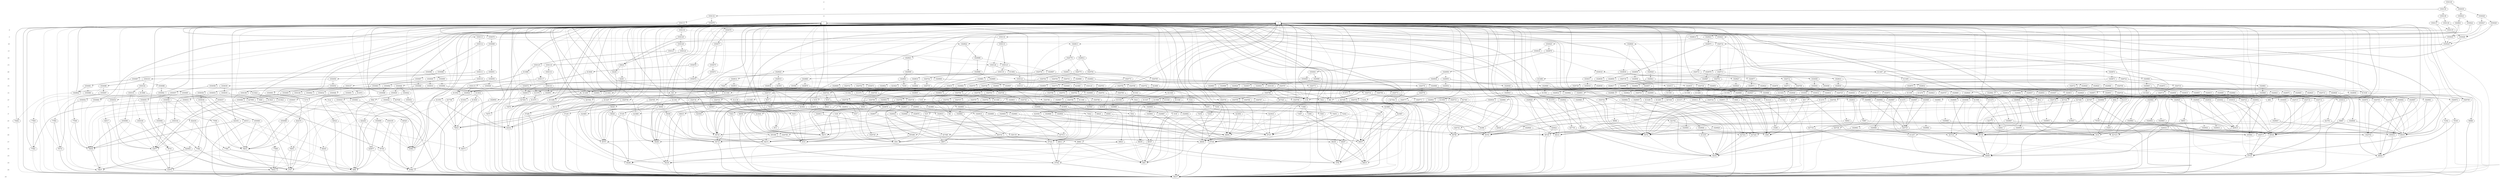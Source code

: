 digraph BDD {
center = true;
{ rank = same; { node [style=invis]; "T" };
 { node [shape=box,fontsize=12]; "0"; }
  { node [shape=box,fontsize=12]; "1"; }
}
{ rank=same; { node [shape=plaintext,fontname="Times Italic",fontsize=12] "41" };"1930140";}
{ rank=same; { node [shape=plaintext,fontname="Times Italic",fontsize=12] "13" };"1930030";"1930139";}
{ rank=same; { node [shape=plaintext,fontname="Times Italic",fontsize=12] "20" };"1930023";"1930029";"1930132";"1930138";}
{ rank=same; { node [shape=plaintext,fontname="Times Italic",fontsize=12] "1" };"1929841";"1930022";"1930027";"1930028";"1930079";"1930131";"1930136";"1930137";}
{ rank=same; { node [shape=plaintext,fontname="Times Italic",fontsize=12] "45" };"1930078";"1930130";"1930135";}
{ rank=same; { node [shape=plaintext,fontname="Times Italic",fontsize=12] "33" };"1929814";"1929923";"1930021";"1930025";"1930026";"1930070";"1930113";"1930129";"1930134";}
{ rank=same; { node [shape=plaintext,fontname="Times Italic",fontsize=12] "169" };"1929732";"1929813";"1929840";"1929875";"1929922";"1930020";"1930024";"1930069";"1930077";"1930112";"1930128";"1930133";}
{ rank=same; { node [shape=plaintext,fontname="Times Italic",fontsize=12] "213" };"1929979";"1930019";"1930124";"1930127";}
{ rank=same; { node [shape=plaintext,fontname="Times Italic",fontsize=12] "349" };"1929776";"1929812";"1929898";"1929921";}
{ rank=same; { node [shape=plaintext,fontname="Times Italic",fontsize=12] "274" };"64624";"1930075";"1930076";"1930118";"1930123";"1930125";"1930126";}
{ rank=same; { node [shape=plaintext,fontname="Times Italic",fontsize=12] "200" };"64240";"613497";"613646";"613690";"613692";"1929713";"1929731";"1929754";"1929775";"1929794";"1929811";"1929828";"1929839";"1929859";"1929874";"1929886";"1929897";"1929909";"1929920";"1929956";"1929978";"1930001";"1930018";"1930051";"1930068";"1930071";"1930096";"1930111";"1930114";"1930119";}
{ rank=same; { node [shape=plaintext,fontname="Times Italic",fontsize=12] "190" };"62461";"613495";"613496";"1929701";"1929712";"1929722";"1929730";"1929742";"1929753";"1929764";"1929774";"1929785";"1929793";"1929802";"1929810";"1929821";"1929827";"1929833";"1929838";"1929850";"1929858";"1929866";"1929873";"1929880";"1929885";"1929891";"1929896";"1929903";"1929908";"1929914";"1929919";"1929939";"1929955";"1929967";"1929977";"1929990";"1930000";"1930009";"1930017";"1930040";"1930050";"1930059";"1930067";"1930074";"1930087";"1930095";"1930103";"1930110";"1930117";"1930122";}
{ rank=same; { node [shape=plaintext,fontname="Times Italic",fontsize=12] "179" };"73625";"74456";"193594";"193619";"623860";"623889";"623920";"623941";"1929694";"1929700";"1929708";"1929711";"1929716";"1929721";"1929726";"1929729";"1929735";"1929741";"1929749";"1929752";"1929757";"1929763";"1929770";"1929773";"1929779";"1929784";"1929789";"1929792";"1929797";"1929801";"1929806";"1929809";"1929817";"1929820";"1929824";"1929826";"1929830";"1929832";"1929835";"1929837";"1929844";"1929849";"1929855";"1929857";"1929861";"1929865";"1929870";"1929872";"1929879";"1929884";"1929890";"1929895";"1929902";"1929907";"1929913";"1929918";"1929928";"1929938";"1929949";"1929954";"1929960";"1929966";"1929973";"1929976";"1929983";"1929989";"1929996";"1929999";"1930004";"1930008";"1930013";"1930016";"1930033";"1930039";"1930046";"1930049";"1930054";"1930058";"1930063";"1930066";"1930072";"1930073";"1930081";"1930086";"1930092";"1930094";"1930098";"1930102";"1930107";"1930109";"1930115";"1930116";"1930120";"1930121";}
{ rank=same; { node [shape=plaintext,fontname="Times Italic",fontsize=12] "116" };"949";"613276";"613284";"613289";"613341";"613349";"613362";"613370";"613380";"613381";"613393";"613395";"613399";"613402";"613428";"613434";"613438";"613552";"613561";"613571";"613576";"613624";"613632";"613666";"613672";"1929691";"1929693";"1929696";"1929699";"1929703";"1929707";"1929710";"1929715";"1929720";"1929725";"1929728";"1929734";"1929737";"1929740";"1929744";"1929748";"1929751";"1929756";"1929759";"1929762";"1929766";"1929769";"1929772";"1929778";"1929783";"1929788";"1929791";"1929796";"1929800";"1929805";"1929808";"1929815";"1929816";"1929818";"1929819";"1929822";"1929823";"1929825";"1929829";"1929831";"1929834";"1929836";"1929842";"1929843";"1929845";"1929848";"1929851";"1929854";"1929856";"1929860";"1929864";"1929869";"1929871";"1929924";"1929927";"1929932";"1929937";"1929943";"1929948";"1929951";"1929953";"1929957";"1929959";"1929962";"1929965";"1929969";"1929972";"1929975";"1929982";"1929988";"1929995";"1929998";"1930003";"1930007";"1930012";"1930015";"1930032";"1930035";"1930038";"1930042";"1930045";"1930048";"1930053";"1930057";"1930062";"1930065";"1930080";"1930082";"1930085";"1930088";"1930091";"1930093";"1930097";"1930101";"1930106";"1930108";}
{ rank=same; { node [shape=plaintext,fontname="Times Italic",fontsize=12] "107" };"960";"1136";"4844";"4861";"4917";"4934";"5012";"5014";"5017";"5019";"5022";"5024";"5047";"5049";"5060";"5062";"5100";"5102";"5122";"5153";"5154";"5174";"612123";"612137";"612138";"613247";"613249";"613250";"613270";"613271";"613274";"613275";"613282";"613283";"613288";"613339";"613340";"613347";"613348";"613360";"613361";"613368";"613369";"613551";"613559";"613560";"613569";"613570";"613575";"613622";"613623";"613630";"613631";"627403";"627407";"627432";"627436";"627446";"627452";"627459";"627481";"627502";"627526";"627708";"627836";"627858";"1929692";"1929695";"1929697";"1929698";"1929702";"1929705";"1929706";"1929709";"1929714";"1929718";"1929719";"1929723";"1929724";"1929727";"1929733";"1929736";"1929738";"1929739";"1929743";"1929746";"1929747";"1929750";"1929755";"1929758";"1929760";"1929761";"1929765";"1929767";"1929768";"1929771";"1929777";"1929781";"1929782";"1929786";"1929787";"1929790";"1929795";"1929798";"1929799";"1929803";"1929804";"1929807";"1929925";"1929926";"1929930";"1929931";"1929934";"1929936";"1929941";"1929942";"1929945";"1929947";"1929950";"1929952";"1929958";"1929961";"1929963";"1929964";"1929968";"1929970";"1929971";"1929974";"1929980";"1929981";"1929985";"1929987";"1929992";"1929994";"1929997";"1930002";"1930005";"1930006";"1930010";"1930011";"1930014";"1930031";"1930034";"1930036";"1930037";"1930041";"1930043";"1930044";"1930047";"1930052";"1930055";"1930056";"1930060";"1930061";"1930064";}
{ rank=same; { node [shape=plaintext,fontname="Times Italic",fontsize=12] "97" };"58172";"58381";"58449";"60621";"60661";"71808";"72444";"73624";"74455";"74976";"623837";"623841";"623859";"623866";"623870";"623888";"623919";"623940";"1929878";"1929883";"1929889";"1929894";"1929901";"1929906";"1929912";"1929917";}
{ rank=same; { node [shape=plaintext,fontname="Times Italic",fontsize=12] "87" };"981";"5035";"5037";"5040";"5042";"5107";"5109";"5160";"5161";"57230";"57255";"57268";"58380";"58448";"60619";"60620";"60659";"60660";"71806";"71807";"72442";"72443";"73622";"73623";"74453";"74454";"74975";"623836";"623840";"623858";"623865";"623869";"623887";"623918";"623939";"1929876";"1929877";"1929881";"1929882";"1929887";"1929888";"1929892";"1929893";"1929899";"1929900";"1929904";"1929905";"1929910";"1929911";"1929915";"1929916";}
{ rank=same; { node [shape=plaintext,fontname="Times Italic",fontsize=12] "283" };"58887";"58902";"58951";"58966";"58988";"64515";"64517";"64524";"64529";"70330";"70345";"70462";"70987";"71002";"77858";"77863";"77949";"77992";"623773";"623782";"623791";"623823";"624254";"624263";"624270";"624301";"1929846";"1929847";"1929852";"1929853";"1929862";"1929863";"1929867";"1929868";"1930083";"1930084";"1930089";"1930090";"1930099";"1930100";"1930104";"1930105";}
{ rank=same; { node [shape=plaintext,fontname="Times Italic",fontsize=12] "343" };"4511";"15203";"15296";"62432";"62492";"62496";"62641";"62645";"78043";"620615";"620618";"620622";"620725";"620728";"620732";"627718";"627730";"1929929";"1929933";"1929935";"1929940";"1929944";"1929946";"1929984";"1929986";"1929991";"1929993";}
{ rank=same; { node [shape=plaintext,fontname="Times Italic",fontsize=12] "264" };"4516";"4560";"56273";"56720";"56729";"56739";"56783";"56791";"66850";"67537";"68232";"68796";"69435";"69546";"613255";"613257";"620130";"620152";"627410";"627415";"627420";"627443";"627466";"627513";"655396";"655498";"655634";"655682";"1929704";"1929717";"1929745";"1929780";}
{ rank=same; { node [shape=plaintext,fontname="Times Italic",fontsize=12] "257" };"4519";"4561";"56260";"56272";"56707";"56719";"66837";"66849";"67524";"67536";"68249";"68259";"68297";"68307";"68813";"68823";"68861";"68871";}
{ rank=same; { node [shape=plaintext,fontname="Times Italic",fontsize=12] "303" };"63963";"63977";"64045";"64073";"76633";"76653";"76733";"76741";"76749";"76838";"77862";"77882";"77899";"77961";"620877";"620904";}
{ rank=same; { node [shape=plaintext,fontname="Times Italic",fontsize=12] "270" };"56252";"56699";"66829";"67516";}
{ rank=same; { node [shape=plaintext,fontname="Times Italic",fontsize=12] "250" };"4794";"4891";"56238";"56296";"66815";"67502";}
{ rank=same; { node [shape=plaintext,fontname="Times Italic",fontsize=12] "294" };"4797";"4896";"63962";"63976";"76632";"76837";}
{ rank=same; { node [shape=plaintext,fontname="Times Italic",fontsize=12] "330" };"56237";}
edge [style = invis]; {"41" -> "13" -> "20" -> "1" -> "45" -> "33" -> "169" -> "213" -> "349" -> "274" -> "200" -> "190" -> "179" -> "116" -> "107" -> "97" -> "87" -> "283" -> "343" -> "264" -> "257" -> "303" -> "270" -> "250" -> "294" -> "330" -> "T"; }
"949" -> "1" [style=solid,arrowsize=".75"];
"949" -> "0" [style=dashed,arrowsize=".75"];
"960" -> "1" [style=solid,arrowsize=".75"];
"960" -> "0" [style=dashed,arrowsize=".75"];
"981" -> "1" [style=solid,arrowsize=".75"];
"981" -> "0" [style=dashed,arrowsize=".75"];
"1136" -> "0" [style=solid,arrowsize=".75"];
"1136" -> "1" [style=dashed,arrowsize=".75"];
"4511" -> "0" [style=solid,arrowsize=".75"];
"4511" -> "1" [style=dashed,arrowsize=".75"];
"4516" -> "1" [style=solid,arrowsize=".75"];
"4516" -> "0" [style=dashed,arrowsize=".75"];
"4519" -> "1" [style=solid,arrowsize=".75"];
"4519" -> "0" [style=dashed,arrowsize=".75"];
"4560" -> "0" [style=solid,arrowsize=".75"];
"4560" -> "1" [style=dashed,arrowsize=".75"];
"4561" -> "0" [style=solid,arrowsize=".75"];
"4561" -> "1" [style=dashed,arrowsize=".75"];
"4794" -> "1" [style=solid,arrowsize=".75"];
"4794" -> "0" [style=dashed,arrowsize=".75"];
"4797" -> "1" [style=solid,arrowsize=".75"];
"4797" -> "0" [style=dashed,arrowsize=".75"];
"4844" -> "4516" [style=solid,arrowsize=".75"];
"4844" -> "0" [style=dashed,arrowsize=".75"];
"4861" -> "0" [style=solid,arrowsize=".75"];
"4861" -> "4516" [style=dashed,arrowsize=".75"];
"4891" -> "0" [style=solid,arrowsize=".75"];
"4891" -> "1" [style=dashed,arrowsize=".75"];
"4896" -> "0" [style=solid,arrowsize=".75"];
"4896" -> "1" [style=dashed,arrowsize=".75"];
"4917" -> "4560" [style=solid,arrowsize=".75"];
"4917" -> "0" [style=dashed,arrowsize=".75"];
"4934" -> "0" [style=solid,arrowsize=".75"];
"4934" -> "4560" [style=dashed,arrowsize=".75"];
"5012" -> "4516" [style=solid,arrowsize=".75"];
"5012" -> "1" [style=dashed,arrowsize=".75"];
"5014" -> "4560" [style=solid,arrowsize=".75"];
"5014" -> "1" [style=dashed,arrowsize=".75"];
"5017" -> "4519" [style=solid,arrowsize=".75"];
"5017" -> "1" [style=dashed,arrowsize=".75"];
"5019" -> "4561" [style=solid,arrowsize=".75"];
"5019" -> "1" [style=dashed,arrowsize=".75"];
"5022" -> "4794" [style=solid,arrowsize=".75"];
"5022" -> "1" [style=dashed,arrowsize=".75"];
"5024" -> "4891" [style=solid,arrowsize=".75"];
"5024" -> "1" [style=dashed,arrowsize=".75"];
"5035" -> "1" [style=solid,arrowsize=".75"];
"5035" -> "4519" [style=dashed,arrowsize=".75"];
"5037" -> "1" [style=solid,arrowsize=".75"];
"5037" -> "4561" [style=dashed,arrowsize=".75"];
"5040" -> "1" [style=solid,arrowsize=".75"];
"5040" -> "4794" [style=dashed,arrowsize=".75"];
"5042" -> "1" [style=solid,arrowsize=".75"];
"5042" -> "4891" [style=dashed,arrowsize=".75"];
"5047" -> "1" [style=solid,arrowsize=".75"];
"5047" -> "4516" [style=dashed,arrowsize=".75"];
"5049" -> "1" [style=solid,arrowsize=".75"];
"5049" -> "4560" [style=dashed,arrowsize=".75"];
"5060" -> "4797" [style=solid,arrowsize=".75"];
"5060" -> "1" [style=dashed,arrowsize=".75"];
"5062" -> "4896" [style=solid,arrowsize=".75"];
"5062" -> "1" [style=dashed,arrowsize=".75"];
"5100" -> "0" [style=solid,arrowsize=".75"];
"5100" -> "4561" [style=dashed,arrowsize=".75"];
"5102" -> "0" [style=solid,arrowsize=".75"];
"5102" -> "4891" [style=dashed,arrowsize=".75"];
"5107" -> "4561" [style=solid,arrowsize=".75"];
"5107" -> "0" [style=dashed,arrowsize=".75"];
"5109" -> "4891" [style=solid,arrowsize=".75"];
"5109" -> "0" [style=dashed,arrowsize=".75"];
"5122" -> "0" [style=solid,arrowsize=".75"];
"5122" -> "4896" [style=dashed,arrowsize=".75"];
"5153" -> "0" [style=solid,arrowsize=".75"];
"5153" -> "4519" [style=dashed,arrowsize=".75"];
"5154" -> "0" [style=solid,arrowsize=".75"];
"5154" -> "4794" [style=dashed,arrowsize=".75"];
"5160" -> "4519" [style=solid,arrowsize=".75"];
"5160" -> "0" [style=dashed,arrowsize=".75"];
"5161" -> "4794" [style=solid,arrowsize=".75"];
"5161" -> "0" [style=dashed,arrowsize=".75"];
"5174" -> "0" [style=solid,arrowsize=".75"];
"5174" -> "4797" [style=dashed,arrowsize=".75"];
"15203" -> "0" [style=solid,arrowsize=".75"];
"15203" -> "4516" [style=dashed,arrowsize=".75"];
"15296" -> "0" [style=solid,arrowsize=".75"];
"15296" -> "4560" [style=dashed,arrowsize=".75"];
"56237" -> "1" [style=solid,arrowsize=".75"];
"56237" -> "0" [style=dashed,arrowsize=".75"];
"56238" -> "0" [style=solid,arrowsize=".75"];
"56238" -> "56237" [style=dashed,arrowsize=".75"];
"56252" -> "0" [style=solid,arrowsize=".75"];
"56252" -> "56237" [style=dashed,arrowsize=".75"];
"56260" -> "0" [style=solid,arrowsize=".75"];
"56260" -> "56238" [style=dashed,arrowsize=".75"];
"56272" -> "0" [style=solid,arrowsize=".75"];
"56272" -> "56237" [style=dashed,arrowsize=".75"];
"56273" -> "0" [style=solid,arrowsize=".75"];
"56273" -> "56272" [style=dashed,arrowsize=".75"];
"56296" -> "56237" [style=solid,arrowsize=".75"];
"56296" -> "0" [style=dashed,arrowsize=".75"];
"56699" -> "56237" [style=solid,arrowsize=".75"];
"56699" -> "0" [style=dashed,arrowsize=".75"];
"56707" -> "56296" [style=solid,arrowsize=".75"];
"56707" -> "0" [style=dashed,arrowsize=".75"];
"56719" -> "56237" [style=solid,arrowsize=".75"];
"56719" -> "0" [style=dashed,arrowsize=".75"];
"56720" -> "56719" [style=solid,arrowsize=".75"];
"56720" -> "0" [style=dashed,arrowsize=".75"];
"56729" -> "56237" [style=solid,arrowsize=".75"];
"56729" -> "0" [style=dashed,arrowsize=".75"];
"56739" -> "56699" [style=solid,arrowsize=".75"];
"56739" -> "0" [style=dashed,arrowsize=".75"];
"56783" -> "0" [style=solid,arrowsize=".75"];
"56783" -> "56237" [style=dashed,arrowsize=".75"];
"56791" -> "0" [style=solid,arrowsize=".75"];
"56791" -> "56252" [style=dashed,arrowsize=".75"];
"57230" -> "56237" [style=solid,arrowsize=".75"];
"57230" -> "56296" [style=dashed,arrowsize=".75"];
"57255" -> "56237" [style=solid,arrowsize=".75"];
"57255" -> "56238" [style=dashed,arrowsize=".75"];
"57268" -> "56237" [style=solid,arrowsize=".75"];
"57268" -> "0" [style=dashed,arrowsize=".75"];
"58172" -> "57268" [style=solid,arrowsize=".75"];
"58172" -> "0" [style=dashed,arrowsize=".75"];
"58380" -> "56272" [style=solid,arrowsize=".75"];
"58380" -> "56260" [style=dashed,arrowsize=".75"];
"58381" -> "57255" [style=solid,arrowsize=".75"];
"58381" -> "58380" [style=dashed,arrowsize=".75"];
"58448" -> "56719" [style=solid,arrowsize=".75"];
"58448" -> "56707" [style=dashed,arrowsize=".75"];
"58449" -> "57230" [style=solid,arrowsize=".75"];
"58449" -> "58448" [style=dashed,arrowsize=".75"];
"58887" -> "56237" [style=solid,arrowsize=".75"];
"58887" -> "56699" [style=dashed,arrowsize=".75"];
"58902" -> "56729" [style=solid,arrowsize=".75"];
"58902" -> "56739" [style=dashed,arrowsize=".75"];
"58951" -> "56237" [style=solid,arrowsize=".75"];
"58951" -> "56252" [style=dashed,arrowsize=".75"];
"58966" -> "56783" [style=solid,arrowsize=".75"];
"58966" -> "56791" [style=dashed,arrowsize=".75"];
"58988" -> "56237" [style=solid,arrowsize=".75"];
"58988" -> "0" [style=dashed,arrowsize=".75"];
"60619" -> "56237" [style=solid,arrowsize=".75"];
"60619" -> "56719" [style=dashed,arrowsize=".75"];
"60620" -> "56729" [style=solid,arrowsize=".75"];
"60620" -> "56720" [style=dashed,arrowsize=".75"];
"60621" -> "60619" [style=solid,arrowsize=".75"];
"60621" -> "60620" [style=dashed,arrowsize=".75"];
"60659" -> "56237" [style=solid,arrowsize=".75"];
"60659" -> "56272" [style=dashed,arrowsize=".75"];
"60660" -> "56783" [style=solid,arrowsize=".75"];
"60660" -> "56273" [style=dashed,arrowsize=".75"];
"60661" -> "60659" [style=solid,arrowsize=".75"];
"60661" -> "60660" [style=dashed,arrowsize=".75"];
"62432" -> "0" [style=solid,arrowsize=".75"];
"62432" -> "56237" [style=dashed,arrowsize=".75"];
"62461" -> "56237" [style=solid,arrowsize=".75"];
"62461" -> "0" [style=dashed,arrowsize=".75"];
"62492" -> "0" [style=solid,arrowsize=".75"];
"62492" -> "56252" [style=dashed,arrowsize=".75"];
"62496" -> "0" [style=solid,arrowsize=".75"];
"62496" -> "56783" [style=dashed,arrowsize=".75"];
"62641" -> "0" [style=solid,arrowsize=".75"];
"62641" -> "56699" [style=dashed,arrowsize=".75"];
"62645" -> "0" [style=solid,arrowsize=".75"];
"62645" -> "56729" [style=dashed,arrowsize=".75"];
"63962" -> "0" [style=solid,arrowsize=".75"];
"63962" -> "56237" [style=dashed,arrowsize=".75"];
"63963" -> "0" [style=solid,arrowsize=".75"];
"63963" -> "63962" [style=dashed,arrowsize=".75"];
"63976" -> "56237" [style=solid,arrowsize=".75"];
"63976" -> "0" [style=dashed,arrowsize=".75"];
"63977" -> "63976" [style=solid,arrowsize=".75"];
"63977" -> "0" [style=dashed,arrowsize=".75"];
"64045" -> "56237" [style=solid,arrowsize=".75"];
"64045" -> "0" [style=dashed,arrowsize=".75"];
"64073" -> "0" [style=solid,arrowsize=".75"];
"64073" -> "56237" [style=dashed,arrowsize=".75"];
"64240" -> "56237" [style=solid,arrowsize=".75"];
"64240" -> "0" [style=dashed,arrowsize=".75"];
"64515" -> "56237" [style=solid,arrowsize=".75"];
"64515" -> "64045" [style=dashed,arrowsize=".75"];
"64517" -> "63976" [style=solid,arrowsize=".75"];
"64517" -> "63977" [style=dashed,arrowsize=".75"];
"64524" -> "56237" [style=solid,arrowsize=".75"];
"64524" -> "64073" [style=dashed,arrowsize=".75"];
"64529" -> "63962" [style=solid,arrowsize=".75"];
"64529" -> "63963" [style=dashed,arrowsize=".75"];
"64624" -> "64240" [style=solid,arrowsize=".75"];
"64624" -> "62461" [style=dashed,arrowsize=".75"];
"66815" -> "1" [style=solid,arrowsize=".75"];
"66815" -> "56237" [style=dashed,arrowsize=".75"];
"66829" -> "1" [style=solid,arrowsize=".75"];
"66829" -> "56237" [style=dashed,arrowsize=".75"];
"66837" -> "1" [style=solid,arrowsize=".75"];
"66837" -> "66815" [style=dashed,arrowsize=".75"];
"66849" -> "1" [style=solid,arrowsize=".75"];
"66849" -> "56237" [style=dashed,arrowsize=".75"];
"66850" -> "1" [style=solid,arrowsize=".75"];
"66850" -> "66849" [style=dashed,arrowsize=".75"];
"67502" -> "56237" [style=solid,arrowsize=".75"];
"67502" -> "1" [style=dashed,arrowsize=".75"];
"67516" -> "56237" [style=solid,arrowsize=".75"];
"67516" -> "1" [style=dashed,arrowsize=".75"];
"67524" -> "67502" [style=solid,arrowsize=".75"];
"67524" -> "1" [style=dashed,arrowsize=".75"];
"67536" -> "56237" [style=solid,arrowsize=".75"];
"67536" -> "1" [style=dashed,arrowsize=".75"];
"67537" -> "67536" [style=solid,arrowsize=".75"];
"67537" -> "1" [style=dashed,arrowsize=".75"];
"68232" -> "1" [style=solid,arrowsize=".75"];
"68232" -> "56237" [style=dashed,arrowsize=".75"];
"68249" -> "66815" [style=solid,arrowsize=".75"];
"68249" -> "4794" [style=dashed,arrowsize=".75"];
"68259" -> "4794" [style=solid,arrowsize=".75"];
"68259" -> "56296" [style=dashed,arrowsize=".75"];
"68297" -> "4794" [style=solid,arrowsize=".75"];
"68297" -> "66815" [style=dashed,arrowsize=".75"];
"68307" -> "4891" [style=solid,arrowsize=".75"];
"68307" -> "56238" [style=dashed,arrowsize=".75"];
"68796" -> "56237" [style=solid,arrowsize=".75"];
"68796" -> "1" [style=dashed,arrowsize=".75"];
"68813" -> "67502" [style=solid,arrowsize=".75"];
"68813" -> "4891" [style=dashed,arrowsize=".75"];
"68823" -> "56296" [style=solid,arrowsize=".75"];
"68823" -> "4794" [style=dashed,arrowsize=".75"];
"68861" -> "4891" [style=solid,arrowsize=".75"];
"68861" -> "67502" [style=dashed,arrowsize=".75"];
"68871" -> "56238" [style=solid,arrowsize=".75"];
"68871" -> "4891" [style=dashed,arrowsize=".75"];
"69435" -> "1" [style=solid,arrowsize=".75"];
"69435" -> "66829" [style=dashed,arrowsize=".75"];
"69546" -> "67516" [style=solid,arrowsize=".75"];
"69546" -> "1" [style=dashed,arrowsize=".75"];
"70330" -> "69435" [style=solid,arrowsize=".75"];
"70330" -> "68232" [style=dashed,arrowsize=".75"];
"70345" -> "66829" [style=solid,arrowsize=".75"];
"70345" -> "56237" [style=dashed,arrowsize=".75"];
"70462" -> "1" [style=solid,arrowsize=".75"];
"70462" -> "56237" [style=dashed,arrowsize=".75"];
"70987" -> "69546" [style=solid,arrowsize=".75"];
"70987" -> "68796" [style=dashed,arrowsize=".75"];
"71002" -> "67516" [style=solid,arrowsize=".75"];
"71002" -> "56237" [style=dashed,arrowsize=".75"];
"71806" -> "66837" [style=solid,arrowsize=".75"];
"71806" -> "66849" [style=dashed,arrowsize=".75"];
"71807" -> "66815" [style=solid,arrowsize=".75"];
"71807" -> "56237" [style=dashed,arrowsize=".75"];
"71808" -> "71806" [style=solid,arrowsize=".75"];
"71808" -> "71807" [style=dashed,arrowsize=".75"];
"72442" -> "66850" [style=solid,arrowsize=".75"];
"72442" -> "68232" [style=dashed,arrowsize=".75"];
"72443" -> "66849" [style=solid,arrowsize=".75"];
"72443" -> "56237" [style=dashed,arrowsize=".75"];
"72444" -> "72442" [style=solid,arrowsize=".75"];
"72444" -> "72443" [style=dashed,arrowsize=".75"];
"73622" -> "67524" [style=solid,arrowsize=".75"];
"73622" -> "67536" [style=dashed,arrowsize=".75"];
"73623" -> "67502" [style=solid,arrowsize=".75"];
"73623" -> "56237" [style=dashed,arrowsize=".75"];
"73624" -> "73622" [style=solid,arrowsize=".75"];
"73624" -> "73623" [style=dashed,arrowsize=".75"];
"73625" -> "73624" [style=solid,arrowsize=".75"];
"73625" -> "56237" [style=dashed,arrowsize=".75"];
"74453" -> "67537" [style=solid,arrowsize=".75"];
"74453" -> "68796" [style=dashed,arrowsize=".75"];
"74454" -> "67536" [style=solid,arrowsize=".75"];
"74454" -> "56237" [style=dashed,arrowsize=".75"];
"74455" -> "74453" [style=solid,arrowsize=".75"];
"74455" -> "74454" [style=dashed,arrowsize=".75"];
"74456" -> "74455" [style=solid,arrowsize=".75"];
"74456" -> "56237" [style=dashed,arrowsize=".75"];
"74975" -> "1" [style=solid,arrowsize=".75"];
"74975" -> "56237" [style=dashed,arrowsize=".75"];
"74976" -> "1" [style=solid,arrowsize=".75"];
"74976" -> "74975" [style=dashed,arrowsize=".75"];
"76632" -> "1" [style=solid,arrowsize=".75"];
"76632" -> "56237" [style=dashed,arrowsize=".75"];
"76633" -> "1" [style=solid,arrowsize=".75"];
"76633" -> "76632" [style=dashed,arrowsize=".75"];
"76653" -> "4797" [style=solid,arrowsize=".75"];
"76653" -> "76632" [style=dashed,arrowsize=".75"];
"76733" -> "56237" [style=solid,arrowsize=".75"];
"76733" -> "1" [style=dashed,arrowsize=".75"];
"76741" -> "63976" [style=solid,arrowsize=".75"];
"76741" -> "4797" [style=dashed,arrowsize=".75"];
"76749" -> "63962" [style=solid,arrowsize=".75"];
"76749" -> "4896" [style=dashed,arrowsize=".75"];
"76837" -> "56237" [style=solid,arrowsize=".75"];
"76837" -> "1" [style=dashed,arrowsize=".75"];
"76838" -> "76837" [style=solid,arrowsize=".75"];
"76838" -> "1" [style=dashed,arrowsize=".75"];
"77858" -> "76633" [style=solid,arrowsize=".75"];
"77858" -> "76632" [style=dashed,arrowsize=".75"];
"77862" -> "1" [style=solid,arrowsize=".75"];
"77862" -> "56237" [style=dashed,arrowsize=".75"];
"77863" -> "77862" [style=solid,arrowsize=".75"];
"77863" -> "56237" [style=dashed,arrowsize=".75"];
"77882" -> "4797" [style=solid,arrowsize=".75"];
"77882" -> "63976" [style=dashed,arrowsize=".75"];
"77899" -> "76632" [style=solid,arrowsize=".75"];
"77899" -> "4797" [style=dashed,arrowsize=".75"];
"77949" -> "76838" [style=solid,arrowsize=".75"];
"77949" -> "76837" [style=dashed,arrowsize=".75"];
"77961" -> "4896" [style=solid,arrowsize=".75"];
"77961" -> "76837" [style=dashed,arrowsize=".75"];
"77992" -> "76733" [style=solid,arrowsize=".75"];
"77992" -> "56237" [style=dashed,arrowsize=".75"];
"78043" -> "56237" [style=solid,arrowsize=".75"];
"78043" -> "1" [style=dashed,arrowsize=".75"];
"193594" -> "74976" [style=solid,arrowsize=".75"];
"193594" -> "72444" [style=dashed,arrowsize=".75"];
"193619" -> "74976" [style=solid,arrowsize=".75"];
"193619" -> "71808" [style=dashed,arrowsize=".75"];
"612123" -> "15296" [style=solid,arrowsize=".75"];
"612123" -> "0" [style=dashed,arrowsize=".75"];
"612137" -> "15203" [style=solid,arrowsize=".75"];
"612137" -> "0" [style=dashed,arrowsize=".75"];
"612138" -> "4511" [style=solid,arrowsize=".75"];
"612138" -> "0" [style=dashed,arrowsize=".75"];
"613247" -> "56237" [style=solid,arrowsize=".75"];
"613247" -> "0" [style=dashed,arrowsize=".75"];
"613249" -> "56252" [style=solid,arrowsize=".75"];
"613249" -> "56791" [style=dashed,arrowsize=".75"];
"613250" -> "56237" [style=solid,arrowsize=".75"];
"613250" -> "56783" [style=dashed,arrowsize=".75"];
"613255" -> "56252" [style=solid,arrowsize=".75"];
"613255" -> "0" [style=dashed,arrowsize=".75"];
"613257" -> "0" [style=solid,arrowsize=".75"];
"613257" -> "56699" [style=dashed,arrowsize=".75"];
"613270" -> "56699" [style=solid,arrowsize=".75"];
"613270" -> "56739" [style=dashed,arrowsize=".75"];
"613271" -> "56237" [style=solid,arrowsize=".75"];
"613271" -> "56729" [style=dashed,arrowsize=".75"];
"613274" -> "56729" [style=solid,arrowsize=".75"];
"613274" -> "56237" [style=dashed,arrowsize=".75"];
"613275" -> "56739" [style=solid,arrowsize=".75"];
"613275" -> "56699" [style=dashed,arrowsize=".75"];
"613276" -> "613274" [style=solid,arrowsize=".75"];
"613276" -> "613275" [style=dashed,arrowsize=".75"];
"613282" -> "56783" [style=solid,arrowsize=".75"];
"613282" -> "56237" [style=dashed,arrowsize=".75"];
"613283" -> "56791" [style=solid,arrowsize=".75"];
"613283" -> "56252" [style=dashed,arrowsize=".75"];
"613284" -> "613282" [style=solid,arrowsize=".75"];
"613284" -> "613283" [style=dashed,arrowsize=".75"];
"613288" -> "0" [style=solid,arrowsize=".75"];
"613288" -> "56237" [style=dashed,arrowsize=".75"];
"613289" -> "613288" [style=solid,arrowsize=".75"];
"613289" -> "0" [style=dashed,arrowsize=".75"];
"613339" -> "56719" [style=solid,arrowsize=".75"];
"613339" -> "56237" [style=dashed,arrowsize=".75"];
"613340" -> "56720" [style=solid,arrowsize=".75"];
"613340" -> "56729" [style=dashed,arrowsize=".75"];
"613341" -> "613339" [style=solid,arrowsize=".75"];
"613341" -> "613340" [style=dashed,arrowsize=".75"];
"613347" -> "56272" [style=solid,arrowsize=".75"];
"613347" -> "56237" [style=dashed,arrowsize=".75"];
"613348" -> "56273" [style=solid,arrowsize=".75"];
"613348" -> "56783" [style=dashed,arrowsize=".75"];
"613349" -> "613347" [style=solid,arrowsize=".75"];
"613349" -> "613348" [style=dashed,arrowsize=".75"];
"613360" -> "56296" [style=solid,arrowsize=".75"];
"613360" -> "56237" [style=dashed,arrowsize=".75"];
"613361" -> "56707" [style=solid,arrowsize=".75"];
"613361" -> "56719" [style=dashed,arrowsize=".75"];
"613362" -> "613360" [style=solid,arrowsize=".75"];
"613362" -> "613361" [style=dashed,arrowsize=".75"];
"613368" -> "56238" [style=solid,arrowsize=".75"];
"613368" -> "56237" [style=dashed,arrowsize=".75"];
"613369" -> "56260" [style=solid,arrowsize=".75"];
"613369" -> "56272" [style=dashed,arrowsize=".75"];
"613370" -> "613368" [style=solid,arrowsize=".75"];
"613370" -> "613369" [style=dashed,arrowsize=".75"];
"613380" -> "613247" [style=solid,arrowsize=".75"];
"613380" -> "0" [style=dashed,arrowsize=".75"];
"613381" -> "613250" [style=solid,arrowsize=".75"];
"613381" -> "613249" [style=dashed,arrowsize=".75"];
"613393" -> "613271" [style=solid,arrowsize=".75"];
"613393" -> "613270" [style=dashed,arrowsize=".75"];
"613395" -> "613275" [style=solid,arrowsize=".75"];
"613395" -> "613274" [style=dashed,arrowsize=".75"];
"613399" -> "613283" [style=solid,arrowsize=".75"];
"613399" -> "613282" [style=dashed,arrowsize=".75"];
"613402" -> "0" [style=solid,arrowsize=".75"];
"613402" -> "613288" [style=dashed,arrowsize=".75"];
"613428" -> "58887" [style=solid,arrowsize=".75"];
"613428" -> "58902" [style=dashed,arrowsize=".75"];
"613434" -> "58951" [style=solid,arrowsize=".75"];
"613434" -> "58966" [style=dashed,arrowsize=".75"];
"613438" -> "58988" [style=solid,arrowsize=".75"];
"613438" -> "0" [style=dashed,arrowsize=".75"];
"613495" -> "56237" [style=solid,arrowsize=".75"];
"613495" -> "56739" [style=dashed,arrowsize=".75"];
"613496" -> "56791" [style=solid,arrowsize=".75"];
"613496" -> "0" [style=dashed,arrowsize=".75"];
"613497" -> "613495" [style=solid,arrowsize=".75"];
"613497" -> "613496" [style=dashed,arrowsize=".75"];
"613551" -> "62432" [style=solid,arrowsize=".75"];
"613551" -> "56237" [style=dashed,arrowsize=".75"];
"613552" -> "62432" [style=solid,arrowsize=".75"];
"613552" -> "613551" [style=dashed,arrowsize=".75"];
"613559" -> "62432" [style=solid,arrowsize=".75"];
"613559" -> "62645" [style=dashed,arrowsize=".75"];
"613560" -> "62641" [style=solid,arrowsize=".75"];
"613560" -> "56739" [style=dashed,arrowsize=".75"];
"613561" -> "613559" [style=solid,arrowsize=".75"];
"613561" -> "613560" [style=dashed,arrowsize=".75"];
"613569" -> "62432" [style=solid,arrowsize=".75"];
"613569" -> "62496" [style=dashed,arrowsize=".75"];
"613570" -> "62492" [style=solid,arrowsize=".75"];
"613570" -> "56791" [style=dashed,arrowsize=".75"];
"613571" -> "613569" [style=solid,arrowsize=".75"];
"613571" -> "613570" [style=dashed,arrowsize=".75"];
"613575" -> "62432" [style=solid,arrowsize=".75"];
"613575" -> "0" [style=dashed,arrowsize=".75"];
"613576" -> "613575" [style=solid,arrowsize=".75"];
"613576" -> "0" [style=dashed,arrowsize=".75"];
"613622" -> "63976" [style=solid,arrowsize=".75"];
"613622" -> "56237" [style=dashed,arrowsize=".75"];
"613623" -> "63977" [style=solid,arrowsize=".75"];
"613623" -> "64045" [style=dashed,arrowsize=".75"];
"613624" -> "613622" [style=solid,arrowsize=".75"];
"613624" -> "613623" [style=dashed,arrowsize=".75"];
"613630" -> "63962" [style=solid,arrowsize=".75"];
"613630" -> "56237" [style=dashed,arrowsize=".75"];
"613631" -> "63963" [style=solid,arrowsize=".75"];
"613631" -> "64073" [style=dashed,arrowsize=".75"];
"613632" -> "613630" [style=solid,arrowsize=".75"];
"613632" -> "613631" [style=dashed,arrowsize=".75"];
"613646" -> "56237" [style=solid,arrowsize=".75"];
"613646" -> "613402" [style=dashed,arrowsize=".75"];
"613666" -> "64515" [style=solid,arrowsize=".75"];
"613666" -> "64517" [style=dashed,arrowsize=".75"];
"613672" -> "64524" [style=solid,arrowsize=".75"];
"613672" -> "64529" [style=dashed,arrowsize=".75"];
"613690" -> "613552" [style=solid,arrowsize=".75"];
"613690" -> "613576" [style=dashed,arrowsize=".75"];
"613692" -> "56237" [style=solid,arrowsize=".75"];
"613692" -> "613380" [style=dashed,arrowsize=".75"];
"620130" -> "67536" [style=solid,arrowsize=".75"];
"620130" -> "4561" [style=dashed,arrowsize=".75"];
"620152" -> "4519" [style=solid,arrowsize=".75"];
"620152" -> "66849" [style=dashed,arrowsize=".75"];
"620615" -> "56739" [style=solid,arrowsize=".75"];
"620615" -> "69435" [style=dashed,arrowsize=".75"];
"620618" -> "56699" [style=solid,arrowsize=".75"];
"620618" -> "66829" [style=dashed,arrowsize=".75"];
"620622" -> "56729" [style=solid,arrowsize=".75"];
"620622" -> "68232" [style=dashed,arrowsize=".75"];
"620725" -> "56791" [style=solid,arrowsize=".75"];
"620725" -> "69546" [style=dashed,arrowsize=".75"];
"620728" -> "56252" [style=solid,arrowsize=".75"];
"620728" -> "67516" [style=dashed,arrowsize=".75"];
"620732" -> "56783" [style=solid,arrowsize=".75"];
"620732" -> "68796" [style=dashed,arrowsize=".75"];
"620877" -> "4896" [style=solid,arrowsize=".75"];
"620877" -> "63962" [style=dashed,arrowsize=".75"];
"620904" -> "76837" [style=solid,arrowsize=".75"];
"620904" -> "4896" [style=dashed,arrowsize=".75"];
"623773" -> "4516" [style=solid,arrowsize=".75"];
"623773" -> "56739" [style=dashed,arrowsize=".75"];
"623782" -> "4560" [style=solid,arrowsize=".75"];
"623782" -> "56791" [style=dashed,arrowsize=".75"];
"623791" -> "69435" [style=solid,arrowsize=".75"];
"623791" -> "4516" [style=dashed,arrowsize=".75"];
"623823" -> "69546" [style=solid,arrowsize=".75"];
"623823" -> "4560" [style=dashed,arrowsize=".75"];
"623836" -> "1" [style=solid,arrowsize=".75"];
"623836" -> "56720" [style=dashed,arrowsize=".75"];
"623837" -> "5035" [style=solid,arrowsize=".75"];
"623837" -> "623836" [style=dashed,arrowsize=".75"];
"623840" -> "1" [style=solid,arrowsize=".75"];
"623840" -> "56273" [style=dashed,arrowsize=".75"];
"623841" -> "5037" [style=solid,arrowsize=".75"];
"623841" -> "623840" [style=dashed,arrowsize=".75"];
"623858" -> "66850" [style=solid,arrowsize=".75"];
"623858" -> "0" [style=dashed,arrowsize=".75"];
"623859" -> "623858" [style=solid,arrowsize=".75"];
"623859" -> "5160" [style=dashed,arrowsize=".75"];
"623860" -> "981" [style=solid,arrowsize=".75"];
"623860" -> "623859" [style=dashed,arrowsize=".75"];
"623865" -> "1" [style=solid,arrowsize=".75"];
"623865" -> "56707" [style=dashed,arrowsize=".75"];
"623866" -> "5040" [style=solid,arrowsize=".75"];
"623866" -> "623865" [style=dashed,arrowsize=".75"];
"623869" -> "1" [style=solid,arrowsize=".75"];
"623869" -> "56260" [style=dashed,arrowsize=".75"];
"623870" -> "5042" [style=solid,arrowsize=".75"];
"623870" -> "623869" [style=dashed,arrowsize=".75"];
"623887" -> "66837" [style=solid,arrowsize=".75"];
"623887" -> "0" [style=dashed,arrowsize=".75"];
"623888" -> "623887" [style=solid,arrowsize=".75"];
"623888" -> "5161" [style=dashed,arrowsize=".75"];
"623889" -> "981" [style=solid,arrowsize=".75"];
"623889" -> "623888" [style=dashed,arrowsize=".75"];
"623918" -> "67537" [style=solid,arrowsize=".75"];
"623918" -> "0" [style=dashed,arrowsize=".75"];
"623919" -> "623918" [style=solid,arrowsize=".75"];
"623919" -> "5107" [style=dashed,arrowsize=".75"];
"623920" -> "623919" [style=solid,arrowsize=".75"];
"623920" -> "58172" [style=dashed,arrowsize=".75"];
"623939" -> "67524" [style=solid,arrowsize=".75"];
"623939" -> "0" [style=dashed,arrowsize=".75"];
"623940" -> "623939" [style=solid,arrowsize=".75"];
"623940" -> "5109" [style=dashed,arrowsize=".75"];
"623941" -> "623940" [style=solid,arrowsize=".75"];
"623941" -> "58172" [style=dashed,arrowsize=".75"];
"624254" -> "4797" [style=solid,arrowsize=".75"];
"624254" -> "63977" [style=dashed,arrowsize=".75"];
"624263" -> "4896" [style=solid,arrowsize=".75"];
"624263" -> "63963" [style=dashed,arrowsize=".75"];
"624270" -> "76633" [style=solid,arrowsize=".75"];
"624270" -> "4797" [style=dashed,arrowsize=".75"];
"624301" -> "76838" [style=solid,arrowsize=".75"];
"624301" -> "4896" [style=dashed,arrowsize=".75"];
"627403" -> "56237" [style=solid,arrowsize=".75"];
"627403" -> "1" [style=dashed,arrowsize=".75"];
"627407" -> "56237" [style=solid,arrowsize=".75"];
"627407" -> "68232" [style=dashed,arrowsize=".75"];
"627410" -> "56699" [style=solid,arrowsize=".75"];
"627410" -> "1" [style=dashed,arrowsize=".75"];
"627415" -> "1" [style=solid,arrowsize=".75"];
"627415" -> "56699" [style=dashed,arrowsize=".75"];
"627420" -> "1" [style=solid,arrowsize=".75"];
"627420" -> "56252" [style=dashed,arrowsize=".75"];
"627432" -> "56237" [style=solid,arrowsize=".75"];
"627432" -> "68796" [style=dashed,arrowsize=".75"];
"627436" -> "68796" [style=solid,arrowsize=".75"];
"627436" -> "56237" [style=dashed,arrowsize=".75"];
"627443" -> "56252" [style=solid,arrowsize=".75"];
"627443" -> "1" [style=dashed,arrowsize=".75"];
"627446" -> "68232" [style=solid,arrowsize=".75"];
"627446" -> "56237" [style=dashed,arrowsize=".75"];
"627452" -> "1" [style=solid,arrowsize=".75"];
"627452" -> "56237" [style=dashed,arrowsize=".75"];
"627459" -> "56237" [style=solid,arrowsize=".75"];
"627459" -> "66849" [style=dashed,arrowsize=".75"];
"627466" -> "66849" [style=solid,arrowsize=".75"];
"627466" -> "4519" [style=dashed,arrowsize=".75"];
"627481" -> "56237" [style=solid,arrowsize=".75"];
"627481" -> "66815" [style=dashed,arrowsize=".75"];
"627502" -> "56237" [style=solid,arrowsize=".75"];
"627502" -> "67536" [style=dashed,arrowsize=".75"];
"627513" -> "4561" [style=solid,arrowsize=".75"];
"627513" -> "67536" [style=dashed,arrowsize=".75"];
"627526" -> "56237" [style=solid,arrowsize=".75"];
"627526" -> "67502" [style=dashed,arrowsize=".75"];
"627708" -> "78043" [style=solid,arrowsize=".75"];
"627708" -> "56237" [style=dashed,arrowsize=".75"];
"627718" -> "56699" [style=solid,arrowsize=".75"];
"627718" -> "1" [style=dashed,arrowsize=".75"];
"627730" -> "56252" [style=solid,arrowsize=".75"];
"627730" -> "1" [style=dashed,arrowsize=".75"];
"627836" -> "56237" [style=solid,arrowsize=".75"];
"627836" -> "76632" [style=dashed,arrowsize=".75"];
"627858" -> "56237" [style=solid,arrowsize=".75"];
"627858" -> "76837" [style=dashed,arrowsize=".75"];
"655396" -> "4519" [style=solid,arrowsize=".75"];
"655396" -> "56719" [style=dashed,arrowsize=".75"];
"655498" -> "56272" [style=solid,arrowsize=".75"];
"655498" -> "4561" [style=dashed,arrowsize=".75"];
"655634" -> "66829" [style=solid,arrowsize=".75"];
"655634" -> "0" [style=dashed,arrowsize=".75"];
"655682" -> "0" [style=solid,arrowsize=".75"];
"655682" -> "67516" [style=dashed,arrowsize=".75"];
"1929691" -> "1" [style=solid,arrowsize=".75"];
"1929691" -> "627403" [style=dashed,arrowsize=".75"];
"1929692" -> "66829" [style=solid,arrowsize=".75"];
"1929692" -> "69435" [style=dashed,arrowsize=".75"];
"1929693" -> "1929692" [style=solid,arrowsize=".75"];
"1929693" -> "627407" [style=dashed,arrowsize=".75"];
"1929694" -> "1929691" [style=solid,arrowsize=".75"];
"1929694" -> "1929693" [style=dashed,arrowsize=".75"];
"1929695" -> "56739" [style=solid,arrowsize=".75"];
"1929695" -> "1" [style=dashed,arrowsize=".75"];
"1929696" -> "5012" [style=solid,arrowsize=".75"];
"1929696" -> "1929695" [style=dashed,arrowsize=".75"];
"1929697" -> "655634" [style=solid,arrowsize=".75"];
"1929697" -> "69435" [style=dashed,arrowsize=".75"];
"1929698" -> "56739" [style=solid,arrowsize=".75"];
"1929698" -> "627415" [style=dashed,arrowsize=".75"];
"1929699" -> "1929697" [style=solid,arrowsize=".75"];
"1929699" -> "1929698" [style=dashed,arrowsize=".75"];
"1929700" -> "1929696" [style=solid,arrowsize=".75"];
"1929700" -> "1929699" [style=dashed,arrowsize=".75"];
"1929701" -> "1929694" [style=solid,arrowsize=".75"];
"1929701" -> "1929700" [style=dashed,arrowsize=".75"];
"1929702" -> "56791" [style=solid,arrowsize=".75"];
"1929702" -> "1" [style=dashed,arrowsize=".75"];
"1929703" -> "5014" [style=solid,arrowsize=".75"];
"1929703" -> "1929702" [style=dashed,arrowsize=".75"];
"1929704" -> "0" [style=solid,arrowsize=".75"];
"1929704" -> "66829" [style=dashed,arrowsize=".75"];
"1929705" -> "1929704" [style=solid,arrowsize=".75"];
"1929705" -> "69435" [style=dashed,arrowsize=".75"];
"1929706" -> "56791" [style=solid,arrowsize=".75"];
"1929706" -> "627420" [style=dashed,arrowsize=".75"];
"1929707" -> "1929705" [style=solid,arrowsize=".75"];
"1929707" -> "1929706" [style=dashed,arrowsize=".75"];
"1929708" -> "1929703" [style=solid,arrowsize=".75"];
"1929708" -> "1929707" [style=dashed,arrowsize=".75"];
"1929709" -> "0" [style=solid,arrowsize=".75"];
"1929709" -> "69435" [style=dashed,arrowsize=".75"];
"1929710" -> "1929709" [style=solid,arrowsize=".75"];
"1929710" -> "4861" [style=dashed,arrowsize=".75"];
"1929711" -> "1136" [style=solid,arrowsize=".75"];
"1929711" -> "1929710" [style=dashed,arrowsize=".75"];
"1929712" -> "1929708" [style=solid,arrowsize=".75"];
"1929712" -> "1929711" [style=dashed,arrowsize=".75"];
"1929713" -> "1929701" [style=solid,arrowsize=".75"];
"1929713" -> "1929712" [style=dashed,arrowsize=".75"];
"1929714" -> "67516" [style=solid,arrowsize=".75"];
"1929714" -> "69546" [style=dashed,arrowsize=".75"];
"1929715" -> "1929714" [style=solid,arrowsize=".75"];
"1929715" -> "627432" [style=dashed,arrowsize=".75"];
"1929716" -> "1929715" [style=solid,arrowsize=".75"];
"1929716" -> "56237" [style=dashed,arrowsize=".75"];
"1929717" -> "67516" [style=solid,arrowsize=".75"];
"1929717" -> "0" [style=dashed,arrowsize=".75"];
"1929718" -> "1929717" [style=solid,arrowsize=".75"];
"1929718" -> "69546" [style=dashed,arrowsize=".75"];
"1929719" -> "56739" [style=solid,arrowsize=".75"];
"1929719" -> "627410" [style=dashed,arrowsize=".75"];
"1929720" -> "1929718" [style=solid,arrowsize=".75"];
"1929720" -> "1929719" [style=dashed,arrowsize=".75"];
"1929721" -> "1929720" [style=solid,arrowsize=".75"];
"1929721" -> "613276" [style=dashed,arrowsize=".75"];
"1929722" -> "1929716" [style=solid,arrowsize=".75"];
"1929722" -> "1929721" [style=dashed,arrowsize=".75"];
"1929723" -> "655682" [style=solid,arrowsize=".75"];
"1929723" -> "69546" [style=dashed,arrowsize=".75"];
"1929724" -> "56791" [style=solid,arrowsize=".75"];
"1929724" -> "627443" [style=dashed,arrowsize=".75"];
"1929725" -> "1929723" [style=solid,arrowsize=".75"];
"1929725" -> "1929724" [style=dashed,arrowsize=".75"];
"1929726" -> "1929725" [style=solid,arrowsize=".75"];
"1929726" -> "613284" [style=dashed,arrowsize=".75"];
"1929727" -> "0" [style=solid,arrowsize=".75"];
"1929727" -> "69546" [style=dashed,arrowsize=".75"];
"1929728" -> "1929727" [style=solid,arrowsize=".75"];
"1929728" -> "4934" [style=dashed,arrowsize=".75"];
"1929729" -> "1929728" [style=solid,arrowsize=".75"];
"1929729" -> "613289" [style=dashed,arrowsize=".75"];
"1929730" -> "1929726" [style=solid,arrowsize=".75"];
"1929730" -> "1929729" [style=dashed,arrowsize=".75"];
"1929731" -> "1929722" [style=solid,arrowsize=".75"];
"1929731" -> "1929730" [style=dashed,arrowsize=".75"];
"1929732" -> "1929713" [style=solid,arrowsize=".75"];
"1929732" -> "1929731" [style=dashed,arrowsize=".75"];
"1929733" -> "68232" [style=solid,arrowsize=".75"];
"1929733" -> "66850" [style=dashed,arrowsize=".75"];
"1929734" -> "1929733" [style=solid,arrowsize=".75"];
"1929734" -> "627459" [style=dashed,arrowsize=".75"];
"1929735" -> "1929691" [style=solid,arrowsize=".75"];
"1929735" -> "1929734" [style=dashed,arrowsize=".75"];
"1929736" -> "56720" [style=solid,arrowsize=".75"];
"1929736" -> "1" [style=dashed,arrowsize=".75"];
"1929737" -> "5017" [style=solid,arrowsize=".75"];
"1929737" -> "1929736" [style=dashed,arrowsize=".75"];
"1929738" -> "655396" [style=solid,arrowsize=".75"];
"1929738" -> "66850" [style=dashed,arrowsize=".75"];
"1929739" -> "56720" [style=solid,arrowsize=".75"];
"1929739" -> "627466" [style=dashed,arrowsize=".75"];
"1929740" -> "1929738" [style=solid,arrowsize=".75"];
"1929740" -> "1929739" [style=dashed,arrowsize=".75"];
"1929741" -> "1929737" [style=solid,arrowsize=".75"];
"1929741" -> "1929740" [style=dashed,arrowsize=".75"];
"1929742" -> "1929735" [style=solid,arrowsize=".75"];
"1929742" -> "1929741" [style=dashed,arrowsize=".75"];
"1929743" -> "56273" [style=solid,arrowsize=".75"];
"1929743" -> "1" [style=dashed,arrowsize=".75"];
"1929744" -> "5019" [style=solid,arrowsize=".75"];
"1929744" -> "1929743" [style=dashed,arrowsize=".75"];
"1929745" -> "4561" [style=solid,arrowsize=".75"];
"1929745" -> "56272" [style=dashed,arrowsize=".75"];
"1929746" -> "1929745" [style=solid,arrowsize=".75"];
"1929746" -> "66850" [style=dashed,arrowsize=".75"];
"1929747" -> "56273" [style=solid,arrowsize=".75"];
"1929747" -> "620152" [style=dashed,arrowsize=".75"];
"1929748" -> "1929746" [style=solid,arrowsize=".75"];
"1929748" -> "1929747" [style=dashed,arrowsize=".75"];
"1929749" -> "1929744" [style=solid,arrowsize=".75"];
"1929749" -> "1929748" [style=dashed,arrowsize=".75"];
"1929750" -> "0" [style=solid,arrowsize=".75"];
"1929750" -> "66850" [style=dashed,arrowsize=".75"];
"1929751" -> "1929750" [style=solid,arrowsize=".75"];
"1929751" -> "5153" [style=dashed,arrowsize=".75"];
"1929752" -> "1136" [style=solid,arrowsize=".75"];
"1929752" -> "1929751" [style=dashed,arrowsize=".75"];
"1929753" -> "1929749" [style=solid,arrowsize=".75"];
"1929753" -> "1929752" [style=dashed,arrowsize=".75"];
"1929754" -> "1929742" [style=solid,arrowsize=".75"];
"1929754" -> "1929753" [style=dashed,arrowsize=".75"];
"1929755" -> "66849" [style=solid,arrowsize=".75"];
"1929755" -> "66837" [style=dashed,arrowsize=".75"];
"1929756" -> "1929755" [style=solid,arrowsize=".75"];
"1929756" -> "627481" [style=dashed,arrowsize=".75"];
"1929757" -> "1929691" [style=solid,arrowsize=".75"];
"1929757" -> "1929756" [style=dashed,arrowsize=".75"];
"1929758" -> "56707" [style=solid,arrowsize=".75"];
"1929758" -> "1" [style=dashed,arrowsize=".75"];
"1929759" -> "5022" [style=solid,arrowsize=".75"];
"1929759" -> "1929758" [style=dashed,arrowsize=".75"];
"1929760" -> "68259" [style=solid,arrowsize=".75"];
"1929760" -> "66837" [style=dashed,arrowsize=".75"];
"1929761" -> "56707" [style=solid,arrowsize=".75"];
"1929761" -> "68249" [style=dashed,arrowsize=".75"];
"1929762" -> "1929760" [style=solid,arrowsize=".75"];
"1929762" -> "1929761" [style=dashed,arrowsize=".75"];
"1929763" -> "1929759" [style=solid,arrowsize=".75"];
"1929763" -> "1929762" [style=dashed,arrowsize=".75"];
"1929764" -> "1929757" [style=solid,arrowsize=".75"];
"1929764" -> "1929763" [style=dashed,arrowsize=".75"];
"1929765" -> "56260" [style=solid,arrowsize=".75"];
"1929765" -> "1" [style=dashed,arrowsize=".75"];
"1929766" -> "5024" [style=solid,arrowsize=".75"];
"1929766" -> "1929765" [style=dashed,arrowsize=".75"];
"1929767" -> "68307" [style=solid,arrowsize=".75"];
"1929767" -> "66837" [style=dashed,arrowsize=".75"];
"1929768" -> "56260" [style=solid,arrowsize=".75"];
"1929768" -> "68297" [style=dashed,arrowsize=".75"];
"1929769" -> "1929767" [style=solid,arrowsize=".75"];
"1929769" -> "1929768" [style=dashed,arrowsize=".75"];
"1929770" -> "1929766" [style=solid,arrowsize=".75"];
"1929770" -> "1929769" [style=dashed,arrowsize=".75"];
"1929771" -> "0" [style=solid,arrowsize=".75"];
"1929771" -> "66837" [style=dashed,arrowsize=".75"];
"1929772" -> "1929771" [style=solid,arrowsize=".75"];
"1929772" -> "5154" [style=dashed,arrowsize=".75"];
"1929773" -> "1136" [style=solid,arrowsize=".75"];
"1929773" -> "1929772" [style=dashed,arrowsize=".75"];
"1929774" -> "1929770" [style=solid,arrowsize=".75"];
"1929774" -> "1929773" [style=dashed,arrowsize=".75"];
"1929775" -> "1929764" [style=solid,arrowsize=".75"];
"1929775" -> "1929774" [style=dashed,arrowsize=".75"];
"1929776" -> "1929754" [style=solid,arrowsize=".75"];
"1929776" -> "1929775" [style=dashed,arrowsize=".75"];
"1929777" -> "68796" [style=solid,arrowsize=".75"];
"1929777" -> "67537" [style=dashed,arrowsize=".75"];
"1929778" -> "1929777" [style=solid,arrowsize=".75"];
"1929778" -> "627502" [style=dashed,arrowsize=".75"];
"1929779" -> "1929778" [style=solid,arrowsize=".75"];
"1929779" -> "56237" [style=dashed,arrowsize=".75"];
"1929780" -> "56719" [style=solid,arrowsize=".75"];
"1929780" -> "4519" [style=dashed,arrowsize=".75"];
"1929781" -> "1929780" [style=solid,arrowsize=".75"];
"1929781" -> "67537" [style=dashed,arrowsize=".75"];
"1929782" -> "56720" [style=solid,arrowsize=".75"];
"1929782" -> "620130" [style=dashed,arrowsize=".75"];
"1929783" -> "1929781" [style=solid,arrowsize=".75"];
"1929783" -> "1929782" [style=dashed,arrowsize=".75"];
"1929784" -> "1929783" [style=solid,arrowsize=".75"];
"1929784" -> "613341" [style=dashed,arrowsize=".75"];
"1929785" -> "1929779" [style=solid,arrowsize=".75"];
"1929785" -> "1929784" [style=dashed,arrowsize=".75"];
"1929786" -> "655498" [style=solid,arrowsize=".75"];
"1929786" -> "67537" [style=dashed,arrowsize=".75"];
"1929787" -> "56273" [style=solid,arrowsize=".75"];
"1929787" -> "627513" [style=dashed,arrowsize=".75"];
"1929788" -> "1929786" [style=solid,arrowsize=".75"];
"1929788" -> "1929787" [style=dashed,arrowsize=".75"];
"1929789" -> "1929788" [style=solid,arrowsize=".75"];
"1929789" -> "613349" [style=dashed,arrowsize=".75"];
"1929790" -> "0" [style=solid,arrowsize=".75"];
"1929790" -> "67537" [style=dashed,arrowsize=".75"];
"1929791" -> "1929790" [style=solid,arrowsize=".75"];
"1929791" -> "5100" [style=dashed,arrowsize=".75"];
"1929792" -> "1929791" [style=solid,arrowsize=".75"];
"1929792" -> "613289" [style=dashed,arrowsize=".75"];
"1929793" -> "1929789" [style=solid,arrowsize=".75"];
"1929793" -> "1929792" [style=dashed,arrowsize=".75"];
"1929794" -> "1929785" [style=solid,arrowsize=".75"];
"1929794" -> "1929793" [style=dashed,arrowsize=".75"];
"1929795" -> "67536" [style=solid,arrowsize=".75"];
"1929795" -> "67524" [style=dashed,arrowsize=".75"];
"1929796" -> "1929795" [style=solid,arrowsize=".75"];
"1929796" -> "627526" [style=dashed,arrowsize=".75"];
"1929797" -> "1929796" [style=solid,arrowsize=".75"];
"1929797" -> "56237" [style=dashed,arrowsize=".75"];
"1929798" -> "68823" [style=solid,arrowsize=".75"];
"1929798" -> "67524" [style=dashed,arrowsize=".75"];
"1929799" -> "56707" [style=solid,arrowsize=".75"];
"1929799" -> "68813" [style=dashed,arrowsize=".75"];
"1929800" -> "1929798" [style=solid,arrowsize=".75"];
"1929800" -> "1929799" [style=dashed,arrowsize=".75"];
"1929801" -> "1929800" [style=solid,arrowsize=".75"];
"1929801" -> "613362" [style=dashed,arrowsize=".75"];
"1929802" -> "1929797" [style=solid,arrowsize=".75"];
"1929802" -> "1929801" [style=dashed,arrowsize=".75"];
"1929803" -> "68871" [style=solid,arrowsize=".75"];
"1929803" -> "67524" [style=dashed,arrowsize=".75"];
"1929804" -> "56260" [style=solid,arrowsize=".75"];
"1929804" -> "68861" [style=dashed,arrowsize=".75"];
"1929805" -> "1929803" [style=solid,arrowsize=".75"];
"1929805" -> "1929804" [style=dashed,arrowsize=".75"];
"1929806" -> "1929805" [style=solid,arrowsize=".75"];
"1929806" -> "613370" [style=dashed,arrowsize=".75"];
"1929807" -> "0" [style=solid,arrowsize=".75"];
"1929807" -> "67524" [style=dashed,arrowsize=".75"];
"1929808" -> "1929807" [style=solid,arrowsize=".75"];
"1929808" -> "5102" [style=dashed,arrowsize=".75"];
"1929809" -> "1929808" [style=solid,arrowsize=".75"];
"1929809" -> "613289" [style=dashed,arrowsize=".75"];
"1929810" -> "1929806" [style=solid,arrowsize=".75"];
"1929810" -> "1929809" [style=dashed,arrowsize=".75"];
"1929811" -> "1929802" [style=solid,arrowsize=".75"];
"1929811" -> "1929810" [style=dashed,arrowsize=".75"];
"1929812" -> "1929794" [style=solid,arrowsize=".75"];
"1929812" -> "1929811" [style=dashed,arrowsize=".75"];
"1929813" -> "1929776" [style=solid,arrowsize=".75"];
"1929813" -> "1929812" [style=dashed,arrowsize=".75"];
"1929814" -> "1929732" [style=solid,arrowsize=".75"];
"1929814" -> "1929813" [style=dashed,arrowsize=".75"];
"1929815" -> "627403" [style=solid,arrowsize=".75"];
"1929815" -> "1" [style=dashed,arrowsize=".75"];
"1929816" -> "627407" [style=solid,arrowsize=".75"];
"1929816" -> "1929692" [style=dashed,arrowsize=".75"];
"1929817" -> "1929815" [style=solid,arrowsize=".75"];
"1929817" -> "1929816" [style=dashed,arrowsize=".75"];
"1929818" -> "1929695" [style=solid,arrowsize=".75"];
"1929818" -> "5012" [style=dashed,arrowsize=".75"];
"1929819" -> "1929698" [style=solid,arrowsize=".75"];
"1929819" -> "1929697" [style=dashed,arrowsize=".75"];
"1929820" -> "1929818" [style=solid,arrowsize=".75"];
"1929820" -> "1929819" [style=dashed,arrowsize=".75"];
"1929821" -> "1929817" [style=solid,arrowsize=".75"];
"1929821" -> "1929820" [style=dashed,arrowsize=".75"];
"1929822" -> "1929702" [style=solid,arrowsize=".75"];
"1929822" -> "5014" [style=dashed,arrowsize=".75"];
"1929823" -> "1929706" [style=solid,arrowsize=".75"];
"1929823" -> "1929705" [style=dashed,arrowsize=".75"];
"1929824" -> "1929822" [style=solid,arrowsize=".75"];
"1929824" -> "1929823" [style=dashed,arrowsize=".75"];
"1929825" -> "4861" [style=solid,arrowsize=".75"];
"1929825" -> "1929709" [style=dashed,arrowsize=".75"];
"1929826" -> "1136" [style=solid,arrowsize=".75"];
"1929826" -> "1929825" [style=dashed,arrowsize=".75"];
"1929827" -> "1929824" [style=solid,arrowsize=".75"];
"1929827" -> "1929826" [style=dashed,arrowsize=".75"];
"1929828" -> "1929821" [style=solid,arrowsize=".75"];
"1929828" -> "1929827" [style=dashed,arrowsize=".75"];
"1929829" -> "627432" [style=solid,arrowsize=".75"];
"1929829" -> "1929714" [style=dashed,arrowsize=".75"];
"1929830" -> "1929829" [style=solid,arrowsize=".75"];
"1929830" -> "56237" [style=dashed,arrowsize=".75"];
"1929831" -> "1929719" [style=solid,arrowsize=".75"];
"1929831" -> "1929718" [style=dashed,arrowsize=".75"];
"1929832" -> "1929831" [style=solid,arrowsize=".75"];
"1929832" -> "613395" [style=dashed,arrowsize=".75"];
"1929833" -> "1929830" [style=solid,arrowsize=".75"];
"1929833" -> "1929832" [style=dashed,arrowsize=".75"];
"1929834" -> "1929724" [style=solid,arrowsize=".75"];
"1929834" -> "1929723" [style=dashed,arrowsize=".75"];
"1929835" -> "1929834" [style=solid,arrowsize=".75"];
"1929835" -> "613399" [style=dashed,arrowsize=".75"];
"1929836" -> "4934" [style=solid,arrowsize=".75"];
"1929836" -> "1929727" [style=dashed,arrowsize=".75"];
"1929837" -> "1929836" [style=solid,arrowsize=".75"];
"1929837" -> "613402" [style=dashed,arrowsize=".75"];
"1929838" -> "1929835" [style=solid,arrowsize=".75"];
"1929838" -> "1929837" [style=dashed,arrowsize=".75"];
"1929839" -> "1929833" [style=solid,arrowsize=".75"];
"1929839" -> "1929838" [style=dashed,arrowsize=".75"];
"1929840" -> "1929828" [style=solid,arrowsize=".75"];
"1929840" -> "1929839" [style=dashed,arrowsize=".75"];
"1929841" -> "1929814" [style=solid,arrowsize=".75"];
"1929841" -> "1929840" [style=dashed,arrowsize=".75"];
"1929842" -> "1" [style=solid,arrowsize=".75"];
"1929842" -> "70462" [style=dashed,arrowsize=".75"];
"1929843" -> "70330" [style=solid,arrowsize=".75"];
"1929843" -> "70345" [style=dashed,arrowsize=".75"];
"1929844" -> "1929842" [style=solid,arrowsize=".75"];
"1929844" -> "1929843" [style=dashed,arrowsize=".75"];
"1929845" -> "1" [style=solid,arrowsize=".75"];
"1929845" -> "623773" [style=dashed,arrowsize=".75"];
"1929846" -> "69435" [style=solid,arrowsize=".75"];
"1929846" -> "627415" [style=dashed,arrowsize=".75"];
"1929847" -> "655634" [style=solid,arrowsize=".75"];
"1929847" -> "56739" [style=dashed,arrowsize=".75"];
"1929848" -> "1929846" [style=solid,arrowsize=".75"];
"1929848" -> "1929847" [style=dashed,arrowsize=".75"];
"1929849" -> "1929845" [style=solid,arrowsize=".75"];
"1929849" -> "1929848" [style=dashed,arrowsize=".75"];
"1929850" -> "1929844" [style=solid,arrowsize=".75"];
"1929850" -> "1929849" [style=dashed,arrowsize=".75"];
"1929851" -> "1" [style=solid,arrowsize=".75"];
"1929851" -> "623782" [style=dashed,arrowsize=".75"];
"1929852" -> "69435" [style=solid,arrowsize=".75"];
"1929852" -> "627420" [style=dashed,arrowsize=".75"];
"1929853" -> "1929704" [style=solid,arrowsize=".75"];
"1929853" -> "56791" [style=dashed,arrowsize=".75"];
"1929854" -> "1929852" [style=solid,arrowsize=".75"];
"1929854" -> "1929853" [style=dashed,arrowsize=".75"];
"1929855" -> "1929851" [style=solid,arrowsize=".75"];
"1929855" -> "1929854" [style=dashed,arrowsize=".75"];
"1929856" -> "623791" [style=solid,arrowsize=".75"];
"1929856" -> "0" [style=dashed,arrowsize=".75"];
"1929857" -> "949" [style=solid,arrowsize=".75"];
"1929857" -> "1929856" [style=dashed,arrowsize=".75"];
"1929858" -> "1929855" [style=solid,arrowsize=".75"];
"1929858" -> "1929857" [style=dashed,arrowsize=".75"];
"1929859" -> "1929850" [style=solid,arrowsize=".75"];
"1929859" -> "1929858" [style=dashed,arrowsize=".75"];
"1929860" -> "70987" [style=solid,arrowsize=".75"];
"1929860" -> "71002" [style=dashed,arrowsize=".75"];
"1929861" -> "1929860" [style=solid,arrowsize=".75"];
"1929861" -> "56237" [style=dashed,arrowsize=".75"];
"1929862" -> "69546" [style=solid,arrowsize=".75"];
"1929862" -> "627410" [style=dashed,arrowsize=".75"];
"1929863" -> "1929717" [style=solid,arrowsize=".75"];
"1929863" -> "56739" [style=dashed,arrowsize=".75"];
"1929864" -> "1929862" [style=solid,arrowsize=".75"];
"1929864" -> "1929863" [style=dashed,arrowsize=".75"];
"1929865" -> "1929864" [style=solid,arrowsize=".75"];
"1929865" -> "613428" [style=dashed,arrowsize=".75"];
"1929866" -> "1929861" [style=solid,arrowsize=".75"];
"1929866" -> "1929865" [style=dashed,arrowsize=".75"];
"1929867" -> "69546" [style=solid,arrowsize=".75"];
"1929867" -> "627443" [style=dashed,arrowsize=".75"];
"1929868" -> "655682" [style=solid,arrowsize=".75"];
"1929868" -> "56791" [style=dashed,arrowsize=".75"];
"1929869" -> "1929867" [style=solid,arrowsize=".75"];
"1929869" -> "1929868" [style=dashed,arrowsize=".75"];
"1929870" -> "1929869" [style=solid,arrowsize=".75"];
"1929870" -> "613434" [style=dashed,arrowsize=".75"];
"1929871" -> "623823" [style=solid,arrowsize=".75"];
"1929871" -> "0" [style=dashed,arrowsize=".75"];
"1929872" -> "1929871" [style=solid,arrowsize=".75"];
"1929872" -> "613438" [style=dashed,arrowsize=".75"];
"1929873" -> "1929870" [style=solid,arrowsize=".75"];
"1929873" -> "1929872" [style=dashed,arrowsize=".75"];
"1929874" -> "1929866" [style=solid,arrowsize=".75"];
"1929874" -> "1929873" [style=dashed,arrowsize=".75"];
"1929875" -> "1929859" [style=solid,arrowsize=".75"];
"1929875" -> "1929874" [style=dashed,arrowsize=".75"];
"1929876" -> "66850" [style=solid,arrowsize=".75"];
"1929876" -> "655396" [style=dashed,arrowsize=".75"];
"1929877" -> "627466" [style=solid,arrowsize=".75"];
"1929877" -> "56720" [style=dashed,arrowsize=".75"];
"1929878" -> "1929876" [style=solid,arrowsize=".75"];
"1929878" -> "1929877" [style=dashed,arrowsize=".75"];
"1929879" -> "623837" [style=solid,arrowsize=".75"];
"1929879" -> "1929878" [style=dashed,arrowsize=".75"];
"1929880" -> "193594" [style=solid,arrowsize=".75"];
"1929880" -> "1929879" [style=dashed,arrowsize=".75"];
"1929881" -> "66850" [style=solid,arrowsize=".75"];
"1929881" -> "1929745" [style=dashed,arrowsize=".75"];
"1929882" -> "620152" [style=solid,arrowsize=".75"];
"1929882" -> "56273" [style=dashed,arrowsize=".75"];
"1929883" -> "1929881" [style=solid,arrowsize=".75"];
"1929883" -> "1929882" [style=dashed,arrowsize=".75"];
"1929884" -> "623841" [style=solid,arrowsize=".75"];
"1929884" -> "1929883" [style=dashed,arrowsize=".75"];
"1929885" -> "1929884" [style=solid,arrowsize=".75"];
"1929885" -> "623860" [style=dashed,arrowsize=".75"];
"1929886" -> "1929880" [style=solid,arrowsize=".75"];
"1929886" -> "1929885" [style=dashed,arrowsize=".75"];
"1929887" -> "66837" [style=solid,arrowsize=".75"];
"1929887" -> "68259" [style=dashed,arrowsize=".75"];
"1929888" -> "68249" [style=solid,arrowsize=".75"];
"1929888" -> "56707" [style=dashed,arrowsize=".75"];
"1929889" -> "1929887" [style=solid,arrowsize=".75"];
"1929889" -> "1929888" [style=dashed,arrowsize=".75"];
"1929890" -> "623866" [style=solid,arrowsize=".75"];
"1929890" -> "1929889" [style=dashed,arrowsize=".75"];
"1929891" -> "193619" [style=solid,arrowsize=".75"];
"1929891" -> "1929890" [style=dashed,arrowsize=".75"];
"1929892" -> "66837" [style=solid,arrowsize=".75"];
"1929892" -> "68307" [style=dashed,arrowsize=".75"];
"1929893" -> "68297" [style=solid,arrowsize=".75"];
"1929893" -> "56260" [style=dashed,arrowsize=".75"];
"1929894" -> "1929892" [style=solid,arrowsize=".75"];
"1929894" -> "1929893" [style=dashed,arrowsize=".75"];
"1929895" -> "623870" [style=solid,arrowsize=".75"];
"1929895" -> "1929894" [style=dashed,arrowsize=".75"];
"1929896" -> "1929895" [style=solid,arrowsize=".75"];
"1929896" -> "623889" [style=dashed,arrowsize=".75"];
"1929897" -> "1929891" [style=solid,arrowsize=".75"];
"1929897" -> "1929896" [style=dashed,arrowsize=".75"];
"1929898" -> "1929886" [style=solid,arrowsize=".75"];
"1929898" -> "1929897" [style=dashed,arrowsize=".75"];
"1929899" -> "67537" [style=solid,arrowsize=".75"];
"1929899" -> "1929780" [style=dashed,arrowsize=".75"];
"1929900" -> "620130" [style=solid,arrowsize=".75"];
"1929900" -> "56720" [style=dashed,arrowsize=".75"];
"1929901" -> "1929899" [style=solid,arrowsize=".75"];
"1929901" -> "1929900" [style=dashed,arrowsize=".75"];
"1929902" -> "1929901" [style=solid,arrowsize=".75"];
"1929902" -> "60621" [style=dashed,arrowsize=".75"];
"1929903" -> "74456" [style=solid,arrowsize=".75"];
"1929903" -> "1929902" [style=dashed,arrowsize=".75"];
"1929904" -> "67537" [style=solid,arrowsize=".75"];
"1929904" -> "655498" [style=dashed,arrowsize=".75"];
"1929905" -> "627513" [style=solid,arrowsize=".75"];
"1929905" -> "56273" [style=dashed,arrowsize=".75"];
"1929906" -> "1929904" [style=solid,arrowsize=".75"];
"1929906" -> "1929905" [style=dashed,arrowsize=".75"];
"1929907" -> "1929906" [style=solid,arrowsize=".75"];
"1929907" -> "60661" [style=dashed,arrowsize=".75"];
"1929908" -> "1929907" [style=solid,arrowsize=".75"];
"1929908" -> "623920" [style=dashed,arrowsize=".75"];
"1929909" -> "1929903" [style=solid,arrowsize=".75"];
"1929909" -> "1929908" [style=dashed,arrowsize=".75"];
"1929910" -> "67524" [style=solid,arrowsize=".75"];
"1929910" -> "68823" [style=dashed,arrowsize=".75"];
"1929911" -> "68813" [style=solid,arrowsize=".75"];
"1929911" -> "56707" [style=dashed,arrowsize=".75"];
"1929912" -> "1929910" [style=solid,arrowsize=".75"];
"1929912" -> "1929911" [style=dashed,arrowsize=".75"];
"1929913" -> "1929912" [style=solid,arrowsize=".75"];
"1929913" -> "58449" [style=dashed,arrowsize=".75"];
"1929914" -> "73625" [style=solid,arrowsize=".75"];
"1929914" -> "1929913" [style=dashed,arrowsize=".75"];
"1929915" -> "67524" [style=solid,arrowsize=".75"];
"1929915" -> "68871" [style=dashed,arrowsize=".75"];
"1929916" -> "68861" [style=solid,arrowsize=".75"];
"1929916" -> "56260" [style=dashed,arrowsize=".75"];
"1929917" -> "1929915" [style=solid,arrowsize=".75"];
"1929917" -> "1929916" [style=dashed,arrowsize=".75"];
"1929918" -> "1929917" [style=solid,arrowsize=".75"];
"1929918" -> "58381" [style=dashed,arrowsize=".75"];
"1929919" -> "1929918" [style=solid,arrowsize=".75"];
"1929919" -> "623941" [style=dashed,arrowsize=".75"];
"1929920" -> "1929914" [style=solid,arrowsize=".75"];
"1929920" -> "1929919" [style=dashed,arrowsize=".75"];
"1929921" -> "1929909" [style=solid,arrowsize=".75"];
"1929921" -> "1929920" [style=dashed,arrowsize=".75"];
"1929922" -> "1929898" [style=solid,arrowsize=".75"];
"1929922" -> "1929921" [style=dashed,arrowsize=".75"];
"1929923" -> "1929875" [style=solid,arrowsize=".75"];
"1929923" -> "1929922" [style=dashed,arrowsize=".75"];
"1929924" -> "78043" [style=solid,arrowsize=".75"];
"1929924" -> "627708" [style=dashed,arrowsize=".75"];
"1929925" -> "620615" [style=solid,arrowsize=".75"];
"1929925" -> "620618" [style=dashed,arrowsize=".75"];
"1929926" -> "620622" [style=solid,arrowsize=".75"];
"1929926" -> "56237" [style=dashed,arrowsize=".75"];
"1929927" -> "1929925" [style=solid,arrowsize=".75"];
"1929927" -> "1929926" [style=dashed,arrowsize=".75"];
"1929928" -> "1929924" [style=solid,arrowsize=".75"];
"1929928" -> "1929927" [style=dashed,arrowsize=".75"];
"1929929" -> "56729" [style=solid,arrowsize=".75"];
"1929929" -> "4516" [style=dashed,arrowsize=".75"];
"1929930" -> "78043" [style=solid,arrowsize=".75"];
"1929930" -> "1929929" [style=dashed,arrowsize=".75"];
"1929931" -> "627718" [style=solid,arrowsize=".75"];
"1929931" -> "56739" [style=dashed,arrowsize=".75"];
"1929932" -> "1929930" [style=solid,arrowsize=".75"];
"1929932" -> "1929931" [style=dashed,arrowsize=".75"];
"1929933" -> "56739" [style=solid,arrowsize=".75"];
"1929933" -> "655634" [style=dashed,arrowsize=".75"];
"1929934" -> "620615" [style=solid,arrowsize=".75"];
"1929934" -> "1929933" [style=dashed,arrowsize=".75"];
"1929935" -> "56739" [style=solid,arrowsize=".75"];
"1929935" -> "627415" [style=dashed,arrowsize=".75"];
"1929936" -> "1929935" [style=solid,arrowsize=".75"];
"1929936" -> "56739" [style=dashed,arrowsize=".75"];
"1929937" -> "1929934" [style=solid,arrowsize=".75"];
"1929937" -> "1929936" [style=dashed,arrowsize=".75"];
"1929938" -> "1929932" [style=solid,arrowsize=".75"];
"1929938" -> "1929937" [style=dashed,arrowsize=".75"];
"1929939" -> "1929928" [style=solid,arrowsize=".75"];
"1929939" -> "1929938" [style=dashed,arrowsize=".75"];
"1929940" -> "56783" [style=solid,arrowsize=".75"];
"1929940" -> "4560" [style=dashed,arrowsize=".75"];
"1929941" -> "78043" [style=solid,arrowsize=".75"];
"1929941" -> "1929940" [style=dashed,arrowsize=".75"];
"1929942" -> "627730" [style=solid,arrowsize=".75"];
"1929942" -> "56791" [style=dashed,arrowsize=".75"];
"1929943" -> "1929941" [style=solid,arrowsize=".75"];
"1929943" -> "1929942" [style=dashed,arrowsize=".75"];
"1929944" -> "613257" [style=solid,arrowsize=".75"];
"1929944" -> "1929704" [style=dashed,arrowsize=".75"];
"1929945" -> "620615" [style=solid,arrowsize=".75"];
"1929945" -> "1929944" [style=dashed,arrowsize=".75"];
"1929946" -> "613255" [style=solid,arrowsize=".75"];
"1929946" -> "627420" [style=dashed,arrowsize=".75"];
"1929947" -> "1929946" [style=solid,arrowsize=".75"];
"1929947" -> "56791" [style=dashed,arrowsize=".75"];
"1929948" -> "1929945" [style=solid,arrowsize=".75"];
"1929948" -> "1929947" [style=dashed,arrowsize=".75"];
"1929949" -> "1929943" [style=solid,arrowsize=".75"];
"1929949" -> "1929948" [style=dashed,arrowsize=".75"];
"1929950" -> "78043" [style=solid,arrowsize=".75"];
"1929950" -> "0" [style=dashed,arrowsize=".75"];
"1929951" -> "1929950" [style=solid,arrowsize=".75"];
"1929951" -> "612138" [style=dashed,arrowsize=".75"];
"1929952" -> "620615" [style=solid,arrowsize=".75"];
"1929952" -> "0" [style=dashed,arrowsize=".75"];
"1929953" -> "1929952" [style=solid,arrowsize=".75"];
"1929953" -> "612137" [style=dashed,arrowsize=".75"];
"1929954" -> "1929951" [style=solid,arrowsize=".75"];
"1929954" -> "1929953" [style=dashed,arrowsize=".75"];
"1929955" -> "1929949" [style=solid,arrowsize=".75"];
"1929955" -> "1929954" [style=dashed,arrowsize=".75"];
"1929956" -> "1929939" [style=solid,arrowsize=".75"];
"1929956" -> "1929955" [style=dashed,arrowsize=".75"];
"1929957" -> "1" [style=solid,arrowsize=".75"];
"1929957" -> "627452" [style=dashed,arrowsize=".75"];
"1929958" -> "69435" [style=solid,arrowsize=".75"];
"1929958" -> "66829" [style=dashed,arrowsize=".75"];
"1929959" -> "1929958" [style=solid,arrowsize=".75"];
"1929959" -> "627446" [style=dashed,arrowsize=".75"];
"1929960" -> "1929957" [style=solid,arrowsize=".75"];
"1929960" -> "1929959" [style=dashed,arrowsize=".75"];
"1929961" -> "1" [style=solid,arrowsize=".75"];
"1929961" -> "56739" [style=dashed,arrowsize=".75"];
"1929962" -> "5047" [style=solid,arrowsize=".75"];
"1929962" -> "1929961" [style=dashed,arrowsize=".75"];
"1929963" -> "69435" [style=solid,arrowsize=".75"];
"1929963" -> "655634" [style=dashed,arrowsize=".75"];
"1929964" -> "627415" [style=solid,arrowsize=".75"];
"1929964" -> "56739" [style=dashed,arrowsize=".75"];
"1929965" -> "1929963" [style=solid,arrowsize=".75"];
"1929965" -> "1929964" [style=dashed,arrowsize=".75"];
"1929966" -> "1929962" [style=solid,arrowsize=".75"];
"1929966" -> "1929965" [style=dashed,arrowsize=".75"];
"1929967" -> "1929960" [style=solid,arrowsize=".75"];
"1929967" -> "1929966" [style=dashed,arrowsize=".75"];
"1929968" -> "1" [style=solid,arrowsize=".75"];
"1929968" -> "56791" [style=dashed,arrowsize=".75"];
"1929969" -> "5049" [style=solid,arrowsize=".75"];
"1929969" -> "1929968" [style=dashed,arrowsize=".75"];
"1929970" -> "69435" [style=solid,arrowsize=".75"];
"1929970" -> "1929704" [style=dashed,arrowsize=".75"];
"1929971" -> "627420" [style=solid,arrowsize=".75"];
"1929971" -> "56791" [style=dashed,arrowsize=".75"];
"1929972" -> "1929970" [style=solid,arrowsize=".75"];
"1929972" -> "1929971" [style=dashed,arrowsize=".75"];
"1929973" -> "1929969" [style=solid,arrowsize=".75"];
"1929973" -> "1929972" [style=dashed,arrowsize=".75"];
"1929974" -> "69435" [style=solid,arrowsize=".75"];
"1929974" -> "0" [style=dashed,arrowsize=".75"];
"1929975" -> "1929974" [style=solid,arrowsize=".75"];
"1929975" -> "4844" [style=dashed,arrowsize=".75"];
"1929976" -> "960" [style=solid,arrowsize=".75"];
"1929976" -> "1929975" [style=dashed,arrowsize=".75"];
"1929977" -> "1929973" [style=solid,arrowsize=".75"];
"1929977" -> "1929976" [style=dashed,arrowsize=".75"];
"1929978" -> "1929967" [style=solid,arrowsize=".75"];
"1929978" -> "1929977" [style=dashed,arrowsize=".75"];
"1929979" -> "1929956" [style=solid,arrowsize=".75"];
"1929979" -> "1929978" [style=dashed,arrowsize=".75"];
"1929980" -> "620725" [style=solid,arrowsize=".75"];
"1929980" -> "620728" [style=dashed,arrowsize=".75"];
"1929981" -> "620732" [style=solid,arrowsize=".75"];
"1929981" -> "56237" [style=dashed,arrowsize=".75"];
"1929982" -> "1929980" [style=solid,arrowsize=".75"];
"1929982" -> "1929981" [style=dashed,arrowsize=".75"];
"1929983" -> "1929982" [style=solid,arrowsize=".75"];
"1929983" -> "613552" [style=dashed,arrowsize=".75"];
"1929984" -> "613255" [style=solid,arrowsize=".75"];
"1929984" -> "1929717" [style=dashed,arrowsize=".75"];
"1929985" -> "620725" [style=solid,arrowsize=".75"];
"1929985" -> "1929984" [style=dashed,arrowsize=".75"];
"1929986" -> "613257" [style=solid,arrowsize=".75"];
"1929986" -> "627410" [style=dashed,arrowsize=".75"];
"1929987" -> "1929986" [style=solid,arrowsize=".75"];
"1929987" -> "56739" [style=dashed,arrowsize=".75"];
"1929988" -> "1929985" [style=solid,arrowsize=".75"];
"1929988" -> "1929987" [style=dashed,arrowsize=".75"];
"1929989" -> "1929988" [style=solid,arrowsize=".75"];
"1929989" -> "613561" [style=dashed,arrowsize=".75"];
"1929990" -> "1929983" [style=solid,arrowsize=".75"];
"1929990" -> "1929989" [style=dashed,arrowsize=".75"];
"1929991" -> "56791" [style=solid,arrowsize=".75"];
"1929991" -> "655682" [style=dashed,arrowsize=".75"];
"1929992" -> "620725" [style=solid,arrowsize=".75"];
"1929992" -> "1929991" [style=dashed,arrowsize=".75"];
"1929993" -> "56791" [style=solid,arrowsize=".75"];
"1929993" -> "627443" [style=dashed,arrowsize=".75"];
"1929994" -> "1929993" [style=solid,arrowsize=".75"];
"1929994" -> "56791" [style=dashed,arrowsize=".75"];
"1929995" -> "1929992" [style=solid,arrowsize=".75"];
"1929995" -> "1929994" [style=dashed,arrowsize=".75"];
"1929996" -> "1929995" [style=solid,arrowsize=".75"];
"1929996" -> "613571" [style=dashed,arrowsize=".75"];
"1929997" -> "620725" [style=solid,arrowsize=".75"];
"1929997" -> "0" [style=dashed,arrowsize=".75"];
"1929998" -> "1929997" [style=solid,arrowsize=".75"];
"1929998" -> "612123" [style=dashed,arrowsize=".75"];
"1929999" -> "1929998" [style=solid,arrowsize=".75"];
"1929999" -> "613576" [style=dashed,arrowsize=".75"];
"1930000" -> "1929996" [style=solid,arrowsize=".75"];
"1930000" -> "1929999" [style=dashed,arrowsize=".75"];
"1930001" -> "1929990" [style=solid,arrowsize=".75"];
"1930001" -> "1930000" [style=dashed,arrowsize=".75"];
"1930002" -> "69546" [style=solid,arrowsize=".75"];
"1930002" -> "67516" [style=dashed,arrowsize=".75"];
"1930003" -> "1930002" [style=solid,arrowsize=".75"];
"1930003" -> "627436" [style=dashed,arrowsize=".75"];
"1930004" -> "1930003" [style=solid,arrowsize=".75"];
"1930004" -> "56237" [style=dashed,arrowsize=".75"];
"1930005" -> "69546" [style=solid,arrowsize=".75"];
"1930005" -> "1929717" [style=dashed,arrowsize=".75"];
"1930006" -> "627410" [style=solid,arrowsize=".75"];
"1930006" -> "56739" [style=dashed,arrowsize=".75"];
"1930007" -> "1930005" [style=solid,arrowsize=".75"];
"1930007" -> "1930006" [style=dashed,arrowsize=".75"];
"1930008" -> "1930007" [style=solid,arrowsize=".75"];
"1930008" -> "613393" [style=dashed,arrowsize=".75"];
"1930009" -> "1930004" [style=solid,arrowsize=".75"];
"1930009" -> "1930008" [style=dashed,arrowsize=".75"];
"1930010" -> "69546" [style=solid,arrowsize=".75"];
"1930010" -> "655682" [style=dashed,arrowsize=".75"];
"1930011" -> "627443" [style=solid,arrowsize=".75"];
"1930011" -> "56791" [style=dashed,arrowsize=".75"];
"1930012" -> "1930010" [style=solid,arrowsize=".75"];
"1930012" -> "1930011" [style=dashed,arrowsize=".75"];
"1930013" -> "1930012" [style=solid,arrowsize=".75"];
"1930013" -> "613381" [style=dashed,arrowsize=".75"];
"1930014" -> "69546" [style=solid,arrowsize=".75"];
"1930014" -> "0" [style=dashed,arrowsize=".75"];
"1930015" -> "1930014" [style=solid,arrowsize=".75"];
"1930015" -> "4917" [style=dashed,arrowsize=".75"];
"1930016" -> "1930015" [style=solid,arrowsize=".75"];
"1930016" -> "613380" [style=dashed,arrowsize=".75"];
"1930017" -> "1930013" [style=solid,arrowsize=".75"];
"1930017" -> "1930016" [style=dashed,arrowsize=".75"];
"1930018" -> "1930009" [style=solid,arrowsize=".75"];
"1930018" -> "1930017" [style=dashed,arrowsize=".75"];
"1930019" -> "1930001" [style=solid,arrowsize=".75"];
"1930019" -> "1930018" [style=dashed,arrowsize=".75"];
"1930020" -> "1929979" [style=solid,arrowsize=".75"];
"1930020" -> "1930019" [style=dashed,arrowsize=".75"];
"1930021" -> "613497" [style=solid,arrowsize=".75"];
"1930021" -> "1930020" [style=dashed,arrowsize=".75"];
"1930022" -> "1929923" [style=solid,arrowsize=".75"];
"1930022" -> "1930021" [style=dashed,arrowsize=".75"];
"1930023" -> "1929841" [style=solid,arrowsize=".75"];
"1930023" -> "1930022" [style=dashed,arrowsize=".75"];
"1930024" -> "1929978" [style=solid,arrowsize=".75"];
"1930024" -> "1930018" [style=dashed,arrowsize=".75"];
"1930025" -> "1929732" [style=solid,arrowsize=".75"];
"1930025" -> "1930024" [style=dashed,arrowsize=".75"];
"1930026" -> "613497" [style=solid,arrowsize=".75"];
"1930026" -> "1930024" [style=dashed,arrowsize=".75"];
"1930027" -> "1930025" [style=solid,arrowsize=".75"];
"1930027" -> "1930026" [style=dashed,arrowsize=".75"];
"1930028" -> "1930024" [style=solid,arrowsize=".75"];
"1930028" -> "1930026" [style=dashed,arrowsize=".75"];
"1930029" -> "1930027" [style=solid,arrowsize=".75"];
"1930029" -> "1930028" [style=dashed,arrowsize=".75"];
"1930030" -> "1930023" [style=solid,arrowsize=".75"];
"1930030" -> "1930029" [style=dashed,arrowsize=".75"];
"1930031" -> "77862" [style=solid,arrowsize=".75"];
"1930031" -> "76633" [style=dashed,arrowsize=".75"];
"1930032" -> "1930031" [style=solid,arrowsize=".75"];
"1930032" -> "627836" [style=dashed,arrowsize=".75"];
"1930033" -> "1929691" [style=solid,arrowsize=".75"];
"1930033" -> "1930032" [style=dashed,arrowsize=".75"];
"1930034" -> "63977" [style=solid,arrowsize=".75"];
"1930034" -> "1" [style=dashed,arrowsize=".75"];
"1930035" -> "5060" [style=solid,arrowsize=".75"];
"1930035" -> "1930034" [style=dashed,arrowsize=".75"];
"1930036" -> "77882" [style=solid,arrowsize=".75"];
"1930036" -> "76633" [style=dashed,arrowsize=".75"];
"1930037" -> "63977" [style=solid,arrowsize=".75"];
"1930037" -> "77899" [style=dashed,arrowsize=".75"];
"1930038" -> "1930036" [style=solid,arrowsize=".75"];
"1930038" -> "1930037" [style=dashed,arrowsize=".75"];
"1930039" -> "1930035" [style=solid,arrowsize=".75"];
"1930039" -> "1930038" [style=dashed,arrowsize=".75"];
"1930040" -> "1930033" [style=solid,arrowsize=".75"];
"1930040" -> "1930039" [style=dashed,arrowsize=".75"];
"1930041" -> "63963" [style=solid,arrowsize=".75"];
"1930041" -> "1" [style=dashed,arrowsize=".75"];
"1930042" -> "5062" [style=solid,arrowsize=".75"];
"1930042" -> "1930041" [style=dashed,arrowsize=".75"];
"1930043" -> "620877" [style=solid,arrowsize=".75"];
"1930043" -> "76633" [style=dashed,arrowsize=".75"];
"1930044" -> "63963" [style=solid,arrowsize=".75"];
"1930044" -> "76653" [style=dashed,arrowsize=".75"];
"1930045" -> "1930043" [style=solid,arrowsize=".75"];
"1930045" -> "1930044" [style=dashed,arrowsize=".75"];
"1930046" -> "1930042" [style=solid,arrowsize=".75"];
"1930046" -> "1930045" [style=dashed,arrowsize=".75"];
"1930047" -> "0" [style=solid,arrowsize=".75"];
"1930047" -> "76633" [style=dashed,arrowsize=".75"];
"1930048" -> "1930047" [style=solid,arrowsize=".75"];
"1930048" -> "5174" [style=dashed,arrowsize=".75"];
"1930049" -> "1136" [style=solid,arrowsize=".75"];
"1930049" -> "1930048" [style=dashed,arrowsize=".75"];
"1930050" -> "1930046" [style=solid,arrowsize=".75"];
"1930050" -> "1930049" [style=dashed,arrowsize=".75"];
"1930051" -> "1930040" [style=solid,arrowsize=".75"];
"1930051" -> "1930050" [style=dashed,arrowsize=".75"];
"1930052" -> "76733" [style=solid,arrowsize=".75"];
"1930052" -> "76838" [style=dashed,arrowsize=".75"];
"1930053" -> "1930052" [style=solid,arrowsize=".75"];
"1930053" -> "627858" [style=dashed,arrowsize=".75"];
"1930054" -> "1930053" [style=solid,arrowsize=".75"];
"1930054" -> "56237" [style=dashed,arrowsize=".75"];
"1930055" -> "76741" [style=solid,arrowsize=".75"];
"1930055" -> "76838" [style=dashed,arrowsize=".75"];
"1930056" -> "63977" [style=solid,arrowsize=".75"];
"1930056" -> "620904" [style=dashed,arrowsize=".75"];
"1930057" -> "1930055" [style=solid,arrowsize=".75"];
"1930057" -> "1930056" [style=dashed,arrowsize=".75"];
"1930058" -> "1930057" [style=solid,arrowsize=".75"];
"1930058" -> "613624" [style=dashed,arrowsize=".75"];
"1930059" -> "1930054" [style=solid,arrowsize=".75"];
"1930059" -> "1930058" [style=dashed,arrowsize=".75"];
"1930060" -> "76749" [style=solid,arrowsize=".75"];
"1930060" -> "76838" [style=dashed,arrowsize=".75"];
"1930061" -> "63963" [style=solid,arrowsize=".75"];
"1930061" -> "77961" [style=dashed,arrowsize=".75"];
"1930062" -> "1930060" [style=solid,arrowsize=".75"];
"1930062" -> "1930061" [style=dashed,arrowsize=".75"];
"1930063" -> "1930062" [style=solid,arrowsize=".75"];
"1930063" -> "613632" [style=dashed,arrowsize=".75"];
"1930064" -> "0" [style=solid,arrowsize=".75"];
"1930064" -> "76838" [style=dashed,arrowsize=".75"];
"1930065" -> "1930064" [style=solid,arrowsize=".75"];
"1930065" -> "5122" [style=dashed,arrowsize=".75"];
"1930066" -> "1930065" [style=solid,arrowsize=".75"];
"1930066" -> "613289" [style=dashed,arrowsize=".75"];
"1930067" -> "1930063" [style=solid,arrowsize=".75"];
"1930067" -> "1930066" [style=dashed,arrowsize=".75"];
"1930068" -> "1930059" [style=solid,arrowsize=".75"];
"1930068" -> "1930067" [style=dashed,arrowsize=".75"];
"1930069" -> "1930051" [style=solid,arrowsize=".75"];
"1930069" -> "1930068" [style=dashed,arrowsize=".75"];
"1930070" -> "1930069" [style=solid,arrowsize=".75"];
"1930070" -> "1929813" [style=dashed,arrowsize=".75"];
"1930071" -> "1929815" [style=solid,arrowsize=".75"];
"1930071" -> "1136" [style=dashed,arrowsize=".75"];
"1930072" -> "1929815" [style=solid,arrowsize=".75"];
"1930072" -> "56237" [style=dashed,arrowsize=".75"];
"1930073" -> "1136" [style=solid,arrowsize=".75"];
"1930073" -> "613402" [style=dashed,arrowsize=".75"];
"1930074" -> "1930072" [style=solid,arrowsize=".75"];
"1930074" -> "1930073" [style=dashed,arrowsize=".75"];
"1930075" -> "1930071" [style=solid,arrowsize=".75"];
"1930075" -> "1930074" [style=dashed,arrowsize=".75"];
"1930076" -> "613646" [style=solid,arrowsize=".75"];
"1930076" -> "1930074" [style=dashed,arrowsize=".75"];
"1930077" -> "1930075" [style=solid,arrowsize=".75"];
"1930077" -> "1930076" [style=dashed,arrowsize=".75"];
"1930078" -> "1930077" [style=solid,arrowsize=".75"];
"1930078" -> "1929840" [style=dashed,arrowsize=".75"];
"1930079" -> "1930070" [style=solid,arrowsize=".75"];
"1930079" -> "1930078" [style=dashed,arrowsize=".75"];
"1930080" -> "77858" [style=solid,arrowsize=".75"];
"1930080" -> "77863" [style=dashed,arrowsize=".75"];
"1930081" -> "1929842" [style=solid,arrowsize=".75"];
"1930081" -> "1930080" [style=dashed,arrowsize=".75"];
"1930082" -> "1" [style=solid,arrowsize=".75"];
"1930082" -> "624254" [style=dashed,arrowsize=".75"];
"1930083" -> "76633" [style=solid,arrowsize=".75"];
"1930083" -> "77899" [style=dashed,arrowsize=".75"];
"1930084" -> "77882" [style=solid,arrowsize=".75"];
"1930084" -> "63977" [style=dashed,arrowsize=".75"];
"1930085" -> "1930083" [style=solid,arrowsize=".75"];
"1930085" -> "1930084" [style=dashed,arrowsize=".75"];
"1930086" -> "1930082" [style=solid,arrowsize=".75"];
"1930086" -> "1930085" [style=dashed,arrowsize=".75"];
"1930087" -> "1930081" [style=solid,arrowsize=".75"];
"1930087" -> "1930086" [style=dashed,arrowsize=".75"];
"1930088" -> "1" [style=solid,arrowsize=".75"];
"1930088" -> "624263" [style=dashed,arrowsize=".75"];
"1930089" -> "76633" [style=solid,arrowsize=".75"];
"1930089" -> "76653" [style=dashed,arrowsize=".75"];
"1930090" -> "620877" [style=solid,arrowsize=".75"];
"1930090" -> "63963" [style=dashed,arrowsize=".75"];
"1930091" -> "1930089" [style=solid,arrowsize=".75"];
"1930091" -> "1930090" [style=dashed,arrowsize=".75"];
"1930092" -> "1930088" [style=solid,arrowsize=".75"];
"1930092" -> "1930091" [style=dashed,arrowsize=".75"];
"1930093" -> "624270" [style=solid,arrowsize=".75"];
"1930093" -> "0" [style=dashed,arrowsize=".75"];
"1930094" -> "949" [style=solid,arrowsize=".75"];
"1930094" -> "1930093" [style=dashed,arrowsize=".75"];
"1930095" -> "1930092" [style=solid,arrowsize=".75"];
"1930095" -> "1930094" [style=dashed,arrowsize=".75"];
"1930096" -> "1930087" [style=solid,arrowsize=".75"];
"1930096" -> "1930095" [style=dashed,arrowsize=".75"];
"1930097" -> "77949" [style=solid,arrowsize=".75"];
"1930097" -> "77992" [style=dashed,arrowsize=".75"];
"1930098" -> "1930097" [style=solid,arrowsize=".75"];
"1930098" -> "56237" [style=dashed,arrowsize=".75"];
"1930099" -> "76838" [style=solid,arrowsize=".75"];
"1930099" -> "620904" [style=dashed,arrowsize=".75"];
"1930100" -> "76741" [style=solid,arrowsize=".75"];
"1930100" -> "63977" [style=dashed,arrowsize=".75"];
"1930101" -> "1930099" [style=solid,arrowsize=".75"];
"1930101" -> "1930100" [style=dashed,arrowsize=".75"];
"1930102" -> "1930101" [style=solid,arrowsize=".75"];
"1930102" -> "613666" [style=dashed,arrowsize=".75"];
"1930103" -> "1930098" [style=solid,arrowsize=".75"];
"1930103" -> "1930102" [style=dashed,arrowsize=".75"];
"1930104" -> "76838" [style=solid,arrowsize=".75"];
"1930104" -> "77961" [style=dashed,arrowsize=".75"];
"1930105" -> "76749" [style=solid,arrowsize=".75"];
"1930105" -> "63963" [style=dashed,arrowsize=".75"];
"1930106" -> "1930104" [style=solid,arrowsize=".75"];
"1930106" -> "1930105" [style=dashed,arrowsize=".75"];
"1930107" -> "1930106" [style=solid,arrowsize=".75"];
"1930107" -> "613672" [style=dashed,arrowsize=".75"];
"1930108" -> "624301" [style=solid,arrowsize=".75"];
"1930108" -> "0" [style=dashed,arrowsize=".75"];
"1930109" -> "1930108" [style=solid,arrowsize=".75"];
"1930109" -> "613438" [style=dashed,arrowsize=".75"];
"1930110" -> "1930107" [style=solid,arrowsize=".75"];
"1930110" -> "1930109" [style=dashed,arrowsize=".75"];
"1930111" -> "1930103" [style=solid,arrowsize=".75"];
"1930111" -> "1930110" [style=dashed,arrowsize=".75"];
"1930112" -> "1930096" [style=solid,arrowsize=".75"];
"1930112" -> "1930111" [style=dashed,arrowsize=".75"];
"1930113" -> "1930112" [style=solid,arrowsize=".75"];
"1930113" -> "1929922" [style=dashed,arrowsize=".75"];
"1930114" -> "1929924" [style=solid,arrowsize=".75"];
"1930114" -> "1929951" [style=dashed,arrowsize=".75"];
"1930115" -> "1929924" [style=solid,arrowsize=".75"];
"1930115" -> "613552" [style=dashed,arrowsize=".75"];
"1930116" -> "1929951" [style=solid,arrowsize=".75"];
"1930116" -> "613576" [style=dashed,arrowsize=".75"];
"1930117" -> "1930115" [style=solid,arrowsize=".75"];
"1930117" -> "1930116" [style=dashed,arrowsize=".75"];
"1930118" -> "1930114" [style=solid,arrowsize=".75"];
"1930118" -> "1930117" [style=dashed,arrowsize=".75"];
"1930119" -> "1929957" [style=solid,arrowsize=".75"];
"1930119" -> "960" [style=dashed,arrowsize=".75"];
"1930120" -> "1929957" [style=solid,arrowsize=".75"];
"1930120" -> "56237" [style=dashed,arrowsize=".75"];
"1930121" -> "960" [style=solid,arrowsize=".75"];
"1930121" -> "613380" [style=dashed,arrowsize=".75"];
"1930122" -> "1930120" [style=solid,arrowsize=".75"];
"1930122" -> "1930121" [style=dashed,arrowsize=".75"];
"1930123" -> "1930119" [style=solid,arrowsize=".75"];
"1930123" -> "1930122" [style=dashed,arrowsize=".75"];
"1930124" -> "1930118" [style=solid,arrowsize=".75"];
"1930124" -> "1930123" [style=dashed,arrowsize=".75"];
"1930125" -> "613690" [style=solid,arrowsize=".75"];
"1930125" -> "1930117" [style=dashed,arrowsize=".75"];
"1930126" -> "613692" [style=solid,arrowsize=".75"];
"1930126" -> "1930122" [style=dashed,arrowsize=".75"];
"1930127" -> "1930125" [style=solid,arrowsize=".75"];
"1930127" -> "1930126" [style=dashed,arrowsize=".75"];
"1930128" -> "1930124" [style=solid,arrowsize=".75"];
"1930128" -> "1930127" [style=dashed,arrowsize=".75"];
"1930129" -> "64624" [style=solid,arrowsize=".75"];
"1930129" -> "1930128" [style=dashed,arrowsize=".75"];
"1930130" -> "1930129" [style=solid,arrowsize=".75"];
"1930130" -> "1930021" [style=dashed,arrowsize=".75"];
"1930131" -> "1930113" [style=solid,arrowsize=".75"];
"1930131" -> "1930130" [style=dashed,arrowsize=".75"];
"1930132" -> "1930079" [style=solid,arrowsize=".75"];
"1930132" -> "1930131" [style=dashed,arrowsize=".75"];
"1930133" -> "1930123" [style=solid,arrowsize=".75"];
"1930133" -> "1930126" [style=dashed,arrowsize=".75"];
"1930134" -> "64624" [style=solid,arrowsize=".75"];
"1930134" -> "1930133" [style=dashed,arrowsize=".75"];
"1930135" -> "1930134" [style=solid,arrowsize=".75"];
"1930135" -> "1930026" [style=dashed,arrowsize=".75"];
"1930136" -> "1930025" [style=solid,arrowsize=".75"];
"1930136" -> "1930135" [style=dashed,arrowsize=".75"];
"1930137" -> "1930024" [style=solid,arrowsize=".75"];
"1930137" -> "1930135" [style=dashed,arrowsize=".75"];
"1930138" -> "1930136" [style=solid,arrowsize=".75"];
"1930138" -> "1930137" [style=dashed,arrowsize=".75"];
"1930139" -> "1930132" [style=solid,arrowsize=".75"];
"1930139" -> "1930138" [style=dashed,arrowsize=".75"];
"1930140" -> "1930030" [style=solid,arrowsize=".75"];
"1930140" -> "1930139" [style=dashed,arrowsize=".75"];
}

